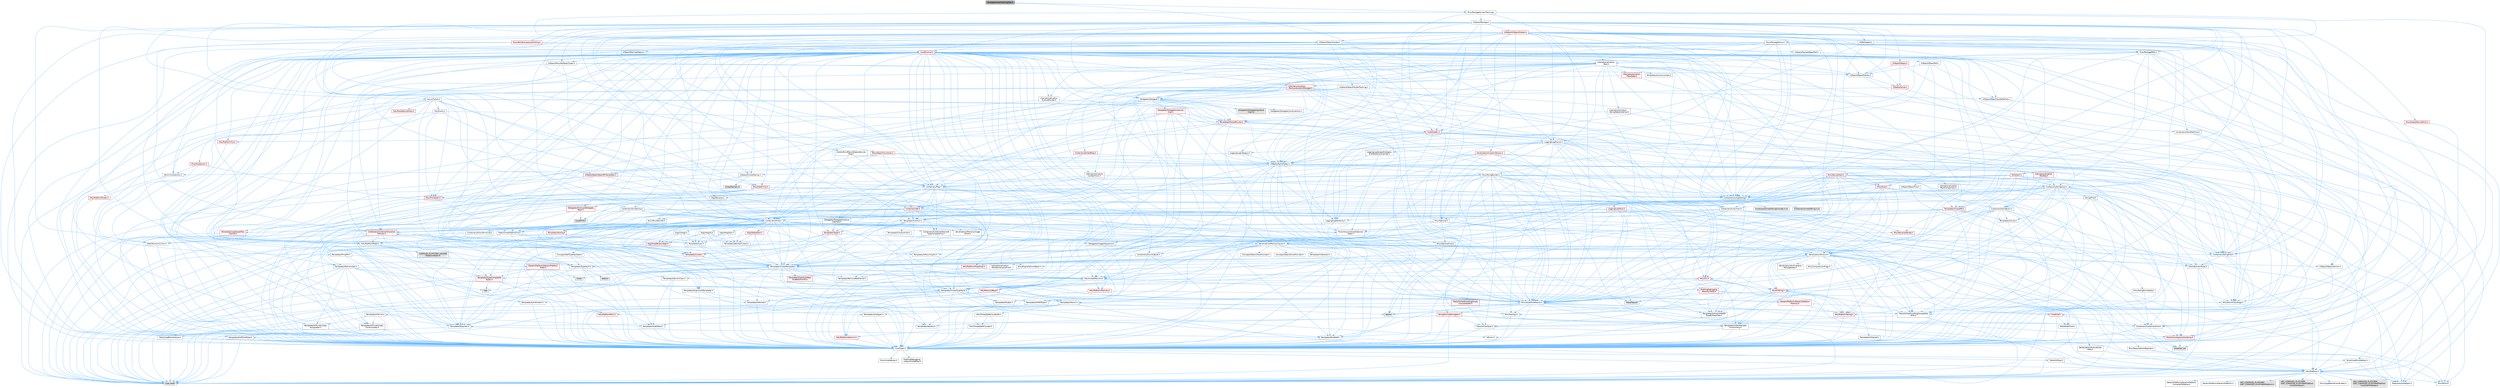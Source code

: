 digraph "PackageAccessTrackingOps.h"
{
 // INTERACTIVE_SVG=YES
 // LATEX_PDF_SIZE
  bgcolor="transparent";
  edge [fontname=Helvetica,fontsize=10,labelfontname=Helvetica,labelfontsize=10];
  node [fontname=Helvetica,fontsize=10,shape=box,height=0.2,width=0.4];
  Node1 [id="Node000001",label="PackageAccessTrackingOps.h",height=0.2,width=0.4,color="gray40", fillcolor="grey60", style="filled", fontcolor="black",tooltip=" "];
  Node1 -> Node2 [id="edge1_Node000001_Node000002",color="steelblue1",style="solid",tooltip=" "];
  Node2 [id="Node000002",label="Misc/PackageAccessTracking.h",height=0.2,width=0.4,color="grey40", fillcolor="white", style="filled",URL="$d8/d55/PackageAccessTracking_8h.html",tooltip=" "];
  Node2 -> Node3 [id="edge2_Node000002_Node000003",color="steelblue1",style="solid",tooltip=" "];
  Node3 [id="Node000003",label="CoreTypes.h",height=0.2,width=0.4,color="grey40", fillcolor="white", style="filled",URL="$dc/dec/CoreTypes_8h.html",tooltip=" "];
  Node3 -> Node4 [id="edge3_Node000003_Node000004",color="steelblue1",style="solid",tooltip=" "];
  Node4 [id="Node000004",label="HAL/Platform.h",height=0.2,width=0.4,color="grey40", fillcolor="white", style="filled",URL="$d9/dd0/Platform_8h.html",tooltip=" "];
  Node4 -> Node5 [id="edge4_Node000004_Node000005",color="steelblue1",style="solid",tooltip=" "];
  Node5 [id="Node000005",label="Misc/Build.h",height=0.2,width=0.4,color="grey40", fillcolor="white", style="filled",URL="$d3/dbb/Build_8h.html",tooltip=" "];
  Node4 -> Node6 [id="edge5_Node000004_Node000006",color="steelblue1",style="solid",tooltip=" "];
  Node6 [id="Node000006",label="Misc/LargeWorldCoordinates.h",height=0.2,width=0.4,color="grey40", fillcolor="white", style="filled",URL="$d2/dcb/LargeWorldCoordinates_8h.html",tooltip=" "];
  Node4 -> Node7 [id="edge6_Node000004_Node000007",color="steelblue1",style="solid",tooltip=" "];
  Node7 [id="Node000007",label="type_traits",height=0.2,width=0.4,color="grey60", fillcolor="#E0E0E0", style="filled",tooltip=" "];
  Node4 -> Node8 [id="edge7_Node000004_Node000008",color="steelblue1",style="solid",tooltip=" "];
  Node8 [id="Node000008",label="PreprocessorHelpers.h",height=0.2,width=0.4,color="grey40", fillcolor="white", style="filled",URL="$db/ddb/PreprocessorHelpers_8h.html",tooltip=" "];
  Node4 -> Node9 [id="edge8_Node000004_Node000009",color="steelblue1",style="solid",tooltip=" "];
  Node9 [id="Node000009",label="UBT_COMPILED_PLATFORM\l/UBT_COMPILED_PLATFORMPlatform\lCompilerPreSetup.h",height=0.2,width=0.4,color="grey60", fillcolor="#E0E0E0", style="filled",tooltip=" "];
  Node4 -> Node10 [id="edge9_Node000004_Node000010",color="steelblue1",style="solid",tooltip=" "];
  Node10 [id="Node000010",label="GenericPlatform/GenericPlatform\lCompilerPreSetup.h",height=0.2,width=0.4,color="grey40", fillcolor="white", style="filled",URL="$d9/dc8/GenericPlatformCompilerPreSetup_8h.html",tooltip=" "];
  Node4 -> Node11 [id="edge10_Node000004_Node000011",color="steelblue1",style="solid",tooltip=" "];
  Node11 [id="Node000011",label="GenericPlatform/GenericPlatform.h",height=0.2,width=0.4,color="grey40", fillcolor="white", style="filled",URL="$d6/d84/GenericPlatform_8h.html",tooltip=" "];
  Node4 -> Node12 [id="edge11_Node000004_Node000012",color="steelblue1",style="solid",tooltip=" "];
  Node12 [id="Node000012",label="UBT_COMPILED_PLATFORM\l/UBT_COMPILED_PLATFORMPlatform.h",height=0.2,width=0.4,color="grey60", fillcolor="#E0E0E0", style="filled",tooltip=" "];
  Node4 -> Node13 [id="edge12_Node000004_Node000013",color="steelblue1",style="solid",tooltip=" "];
  Node13 [id="Node000013",label="UBT_COMPILED_PLATFORM\l/UBT_COMPILED_PLATFORMPlatform\lCompilerSetup.h",height=0.2,width=0.4,color="grey60", fillcolor="#E0E0E0", style="filled",tooltip=" "];
  Node3 -> Node14 [id="edge13_Node000003_Node000014",color="steelblue1",style="solid",tooltip=" "];
  Node14 [id="Node000014",label="ProfilingDebugging\l/UMemoryDefines.h",height=0.2,width=0.4,color="grey40", fillcolor="white", style="filled",URL="$d2/da2/UMemoryDefines_8h.html",tooltip=" "];
  Node3 -> Node15 [id="edge14_Node000003_Node000015",color="steelblue1",style="solid",tooltip=" "];
  Node15 [id="Node000015",label="Misc/CoreMiscDefines.h",height=0.2,width=0.4,color="grey40", fillcolor="white", style="filled",URL="$da/d38/CoreMiscDefines_8h.html",tooltip=" "];
  Node15 -> Node4 [id="edge15_Node000015_Node000004",color="steelblue1",style="solid",tooltip=" "];
  Node15 -> Node8 [id="edge16_Node000015_Node000008",color="steelblue1",style="solid",tooltip=" "];
  Node3 -> Node16 [id="edge17_Node000003_Node000016",color="steelblue1",style="solid",tooltip=" "];
  Node16 [id="Node000016",label="Misc/CoreDefines.h",height=0.2,width=0.4,color="grey40", fillcolor="white", style="filled",URL="$d3/dd2/CoreDefines_8h.html",tooltip=" "];
  Node2 -> Node17 [id="edge18_Node000002_Node000017",color="steelblue1",style="solid",tooltip=" "];
  Node17 [id="Node000017",label="Misc/Optional.h",height=0.2,width=0.4,color="grey40", fillcolor="white", style="filled",URL="$d2/dae/Optional_8h.html",tooltip=" "];
  Node17 -> Node3 [id="edge19_Node000017_Node000003",color="steelblue1",style="solid",tooltip=" "];
  Node17 -> Node18 [id="edge20_Node000017_Node000018",color="steelblue1",style="solid",tooltip=" "];
  Node18 [id="Node000018",label="Misc/AssertionMacros.h",height=0.2,width=0.4,color="grey40", fillcolor="white", style="filled",URL="$d0/dfa/AssertionMacros_8h.html",tooltip=" "];
  Node18 -> Node3 [id="edge21_Node000018_Node000003",color="steelblue1",style="solid",tooltip=" "];
  Node18 -> Node4 [id="edge22_Node000018_Node000004",color="steelblue1",style="solid",tooltip=" "];
  Node18 -> Node19 [id="edge23_Node000018_Node000019",color="steelblue1",style="solid",tooltip=" "];
  Node19 [id="Node000019",label="HAL/PlatformMisc.h",height=0.2,width=0.4,color="red", fillcolor="#FFF0F0", style="filled",URL="$d0/df5/PlatformMisc_8h.html",tooltip=" "];
  Node19 -> Node3 [id="edge24_Node000019_Node000003",color="steelblue1",style="solid",tooltip=" "];
  Node18 -> Node8 [id="edge25_Node000018_Node000008",color="steelblue1",style="solid",tooltip=" "];
  Node18 -> Node55 [id="edge26_Node000018_Node000055",color="steelblue1",style="solid",tooltip=" "];
  Node55 [id="Node000055",label="Templates/EnableIf.h",height=0.2,width=0.4,color="grey40", fillcolor="white", style="filled",URL="$d7/d60/EnableIf_8h.html",tooltip=" "];
  Node55 -> Node3 [id="edge27_Node000055_Node000003",color="steelblue1",style="solid",tooltip=" "];
  Node18 -> Node56 [id="edge28_Node000018_Node000056",color="steelblue1",style="solid",tooltip=" "];
  Node56 [id="Node000056",label="Templates/IsArrayOrRefOf\lTypeByPredicate.h",height=0.2,width=0.4,color="grey40", fillcolor="white", style="filled",URL="$d6/da1/IsArrayOrRefOfTypeByPredicate_8h.html",tooltip=" "];
  Node56 -> Node3 [id="edge29_Node000056_Node000003",color="steelblue1",style="solid",tooltip=" "];
  Node18 -> Node57 [id="edge30_Node000018_Node000057",color="steelblue1",style="solid",tooltip=" "];
  Node57 [id="Node000057",label="Templates/IsValidVariadic\lFunctionArg.h",height=0.2,width=0.4,color="grey40", fillcolor="white", style="filled",URL="$d0/dc8/IsValidVariadicFunctionArg_8h.html",tooltip=" "];
  Node57 -> Node3 [id="edge31_Node000057_Node000003",color="steelblue1",style="solid",tooltip=" "];
  Node57 -> Node58 [id="edge32_Node000057_Node000058",color="steelblue1",style="solid",tooltip=" "];
  Node58 [id="Node000058",label="IsEnum.h",height=0.2,width=0.4,color="grey40", fillcolor="white", style="filled",URL="$d4/de5/IsEnum_8h.html",tooltip=" "];
  Node57 -> Node7 [id="edge33_Node000057_Node000007",color="steelblue1",style="solid",tooltip=" "];
  Node18 -> Node59 [id="edge34_Node000018_Node000059",color="steelblue1",style="solid",tooltip=" "];
  Node59 [id="Node000059",label="Traits/IsCharEncodingCompatible\lWith.h",height=0.2,width=0.4,color="grey40", fillcolor="white", style="filled",URL="$df/dd1/IsCharEncodingCompatibleWith_8h.html",tooltip=" "];
  Node59 -> Node7 [id="edge35_Node000059_Node000007",color="steelblue1",style="solid",tooltip=" "];
  Node59 -> Node60 [id="edge36_Node000059_Node000060",color="steelblue1",style="solid",tooltip=" "];
  Node60 [id="Node000060",label="Traits/IsCharType.h",height=0.2,width=0.4,color="grey40", fillcolor="white", style="filled",URL="$db/d51/IsCharType_8h.html",tooltip=" "];
  Node60 -> Node3 [id="edge37_Node000060_Node000003",color="steelblue1",style="solid",tooltip=" "];
  Node18 -> Node61 [id="edge38_Node000018_Node000061",color="steelblue1",style="solid",tooltip=" "];
  Node61 [id="Node000061",label="Misc/VarArgs.h",height=0.2,width=0.4,color="grey40", fillcolor="white", style="filled",URL="$d5/d6f/VarArgs_8h.html",tooltip=" "];
  Node61 -> Node3 [id="edge39_Node000061_Node000003",color="steelblue1",style="solid",tooltip=" "];
  Node18 -> Node62 [id="edge40_Node000018_Node000062",color="steelblue1",style="solid",tooltip=" "];
  Node62 [id="Node000062",label="String/FormatStringSan.h",height=0.2,width=0.4,color="red", fillcolor="#FFF0F0", style="filled",URL="$d3/d8b/FormatStringSan_8h.html",tooltip=" "];
  Node62 -> Node7 [id="edge41_Node000062_Node000007",color="steelblue1",style="solid",tooltip=" "];
  Node62 -> Node3 [id="edge42_Node000062_Node000003",color="steelblue1",style="solid",tooltip=" "];
  Node62 -> Node63 [id="edge43_Node000062_Node000063",color="steelblue1",style="solid",tooltip=" "];
  Node63 [id="Node000063",label="Templates/Requires.h",height=0.2,width=0.4,color="grey40", fillcolor="white", style="filled",URL="$dc/d96/Requires_8h.html",tooltip=" "];
  Node63 -> Node55 [id="edge44_Node000063_Node000055",color="steelblue1",style="solid",tooltip=" "];
  Node63 -> Node7 [id="edge45_Node000063_Node000007",color="steelblue1",style="solid",tooltip=" "];
  Node62 -> Node64 [id="edge46_Node000062_Node000064",color="steelblue1",style="solid",tooltip=" "];
  Node64 [id="Node000064",label="Templates/Identity.h",height=0.2,width=0.4,color="grey40", fillcolor="white", style="filled",URL="$d0/dd5/Identity_8h.html",tooltip=" "];
  Node62 -> Node57 [id="edge47_Node000062_Node000057",color="steelblue1",style="solid",tooltip=" "];
  Node62 -> Node60 [id="edge48_Node000062_Node000060",color="steelblue1",style="solid",tooltip=" "];
  Node62 -> Node27 [id="edge49_Node000062_Node000027",color="steelblue1",style="solid",tooltip=" "];
  Node27 [id="Node000027",label="Containers/ContainersFwd.h",height=0.2,width=0.4,color="grey40", fillcolor="white", style="filled",URL="$d4/d0a/ContainersFwd_8h.html",tooltip=" "];
  Node27 -> Node4 [id="edge50_Node000027_Node000004",color="steelblue1",style="solid",tooltip=" "];
  Node27 -> Node3 [id="edge51_Node000027_Node000003",color="steelblue1",style="solid",tooltip=" "];
  Node27 -> Node24 [id="edge52_Node000027_Node000024",color="steelblue1",style="solid",tooltip=" "];
  Node24 [id="Node000024",label="Traits/IsContiguousContainer.h",height=0.2,width=0.4,color="red", fillcolor="#FFF0F0", style="filled",URL="$d5/d3c/IsContiguousContainer_8h.html",tooltip=" "];
  Node24 -> Node3 [id="edge53_Node000024_Node000003",color="steelblue1",style="solid",tooltip=" "];
  Node24 -> Node23 [id="edge54_Node000024_Node000023",color="steelblue1",style="solid",tooltip=" "];
  Node23 [id="Node000023",label="initializer_list",height=0.2,width=0.4,color="grey60", fillcolor="#E0E0E0", style="filled",tooltip=" "];
  Node18 -> Node68 [id="edge55_Node000018_Node000068",color="steelblue1",style="solid",tooltip=" "];
  Node68 [id="Node000068",label="atomic",height=0.2,width=0.4,color="grey60", fillcolor="#E0E0E0", style="filled",tooltip=" "];
  Node17 -> Node69 [id="edge56_Node000017_Node000069",color="steelblue1",style="solid",tooltip=" "];
  Node69 [id="Node000069",label="Misc/IntrusiveUnsetOptional\lState.h",height=0.2,width=0.4,color="grey40", fillcolor="white", style="filled",URL="$d2/d0a/IntrusiveUnsetOptionalState_8h.html",tooltip=" "];
  Node69 -> Node70 [id="edge57_Node000069_Node000070",color="steelblue1",style="solid",tooltip=" "];
  Node70 [id="Node000070",label="Misc/OptionalFwd.h",height=0.2,width=0.4,color="grey40", fillcolor="white", style="filled",URL="$dc/d50/OptionalFwd_8h.html",tooltip=" "];
  Node17 -> Node70 [id="edge58_Node000017_Node000070",color="steelblue1",style="solid",tooltip=" "];
  Node17 -> Node71 [id="edge59_Node000017_Node000071",color="steelblue1",style="solid",tooltip=" "];
  Node71 [id="Node000071",label="Templates/MemoryOps.h",height=0.2,width=0.4,color="grey40", fillcolor="white", style="filled",URL="$db/dea/MemoryOps_8h.html",tooltip=" "];
  Node71 -> Node3 [id="edge60_Node000071_Node000003",color="steelblue1",style="solid",tooltip=" "];
  Node71 -> Node72 [id="edge61_Node000071_Node000072",color="steelblue1",style="solid",tooltip=" "];
  Node72 [id="Node000072",label="HAL/UnrealMemory.h",height=0.2,width=0.4,color="grey40", fillcolor="white", style="filled",URL="$d9/d96/UnrealMemory_8h.html",tooltip=" "];
  Node72 -> Node3 [id="edge62_Node000072_Node000003",color="steelblue1",style="solid",tooltip=" "];
  Node72 -> Node73 [id="edge63_Node000072_Node000073",color="steelblue1",style="solid",tooltip=" "];
  Node73 [id="Node000073",label="GenericPlatform/GenericPlatform\lMemory.h",height=0.2,width=0.4,color="red", fillcolor="#FFF0F0", style="filled",URL="$dd/d22/GenericPlatformMemory_8h.html",tooltip=" "];
  Node73 -> Node26 [id="edge64_Node000073_Node000026",color="steelblue1",style="solid",tooltip=" "];
  Node26 [id="Node000026",label="CoreFwd.h",height=0.2,width=0.4,color="red", fillcolor="#FFF0F0", style="filled",URL="$d1/d1e/CoreFwd_8h.html",tooltip=" "];
  Node26 -> Node3 [id="edge65_Node000026_Node000003",color="steelblue1",style="solid",tooltip=" "];
  Node26 -> Node27 [id="edge66_Node000026_Node000027",color="steelblue1",style="solid",tooltip=" "];
  Node26 -> Node28 [id="edge67_Node000026_Node000028",color="steelblue1",style="solid",tooltip=" "];
  Node28 [id="Node000028",label="Math/MathFwd.h",height=0.2,width=0.4,color="grey40", fillcolor="white", style="filled",URL="$d2/d10/MathFwd_8h.html",tooltip=" "];
  Node28 -> Node4 [id="edge68_Node000028_Node000004",color="steelblue1",style="solid",tooltip=" "];
  Node73 -> Node3 [id="edge69_Node000073_Node000003",color="steelblue1",style="solid",tooltip=" "];
  Node73 -> Node74 [id="edge70_Node000073_Node000074",color="steelblue1",style="solid",tooltip=" "];
  Node74 [id="Node000074",label="HAL/PlatformString.h",height=0.2,width=0.4,color="red", fillcolor="#FFF0F0", style="filled",URL="$db/db5/PlatformString_8h.html",tooltip=" "];
  Node74 -> Node3 [id="edge71_Node000074_Node000003",color="steelblue1",style="solid",tooltip=" "];
  Node72 -> Node76 [id="edge72_Node000072_Node000076",color="steelblue1",style="solid",tooltip=" "];
  Node76 [id="Node000076",label="HAL/MemoryBase.h",height=0.2,width=0.4,color="red", fillcolor="#FFF0F0", style="filled",URL="$d6/d9f/MemoryBase_8h.html",tooltip=" "];
  Node76 -> Node3 [id="edge73_Node000076_Node000003",color="steelblue1",style="solid",tooltip=" "];
  Node76 -> Node48 [id="edge74_Node000076_Node000048",color="steelblue1",style="solid",tooltip=" "];
  Node48 [id="Node000048",label="HAL/PlatformAtomics.h",height=0.2,width=0.4,color="red", fillcolor="#FFF0F0", style="filled",URL="$d3/d36/PlatformAtomics_8h.html",tooltip=" "];
  Node48 -> Node3 [id="edge75_Node000048_Node000003",color="steelblue1",style="solid",tooltip=" "];
  Node76 -> Node80 [id="edge76_Node000076_Node000080",color="steelblue1",style="solid",tooltip=" "];
  Node80 [id="Node000080",label="Templates/Atomic.h",height=0.2,width=0.4,color="grey40", fillcolor="white", style="filled",URL="$d3/d91/Atomic_8h.html",tooltip=" "];
  Node80 -> Node81 [id="edge77_Node000080_Node000081",color="steelblue1",style="solid",tooltip=" "];
  Node81 [id="Node000081",label="HAL/ThreadSafeCounter.h",height=0.2,width=0.4,color="grey40", fillcolor="white", style="filled",URL="$dc/dc9/ThreadSafeCounter_8h.html",tooltip=" "];
  Node81 -> Node3 [id="edge78_Node000081_Node000003",color="steelblue1",style="solid",tooltip=" "];
  Node81 -> Node48 [id="edge79_Node000081_Node000048",color="steelblue1",style="solid",tooltip=" "];
  Node80 -> Node82 [id="edge80_Node000080_Node000082",color="steelblue1",style="solid",tooltip=" "];
  Node82 [id="Node000082",label="HAL/ThreadSafeCounter64.h",height=0.2,width=0.4,color="grey40", fillcolor="white", style="filled",URL="$d0/d12/ThreadSafeCounter64_8h.html",tooltip=" "];
  Node82 -> Node3 [id="edge81_Node000082_Node000003",color="steelblue1",style="solid",tooltip=" "];
  Node82 -> Node81 [id="edge82_Node000082_Node000081",color="steelblue1",style="solid",tooltip=" "];
  Node80 -> Node83 [id="edge83_Node000080_Node000083",color="steelblue1",style="solid",tooltip=" "];
  Node83 [id="Node000083",label="Templates/IsIntegral.h",height=0.2,width=0.4,color="grey40", fillcolor="white", style="filled",URL="$da/d64/IsIntegral_8h.html",tooltip=" "];
  Node83 -> Node3 [id="edge84_Node000083_Node000003",color="steelblue1",style="solid",tooltip=" "];
  Node80 -> Node84 [id="edge85_Node000080_Node000084",color="steelblue1",style="solid",tooltip=" "];
  Node84 [id="Node000084",label="Templates/IsTrivial.h",height=0.2,width=0.4,color="grey40", fillcolor="white", style="filled",URL="$da/d4c/IsTrivial_8h.html",tooltip=" "];
  Node84 -> Node85 [id="edge86_Node000084_Node000085",color="steelblue1",style="solid",tooltip=" "];
  Node85 [id="Node000085",label="Templates/AndOrNot.h",height=0.2,width=0.4,color="grey40", fillcolor="white", style="filled",URL="$db/d0a/AndOrNot_8h.html",tooltip=" "];
  Node85 -> Node3 [id="edge87_Node000085_Node000003",color="steelblue1",style="solid",tooltip=" "];
  Node84 -> Node86 [id="edge88_Node000084_Node000086",color="steelblue1",style="solid",tooltip=" "];
  Node86 [id="Node000086",label="Templates/IsTriviallyCopy\lConstructible.h",height=0.2,width=0.4,color="grey40", fillcolor="white", style="filled",URL="$d3/d78/IsTriviallyCopyConstructible_8h.html",tooltip=" "];
  Node86 -> Node3 [id="edge89_Node000086_Node000003",color="steelblue1",style="solid",tooltip=" "];
  Node86 -> Node7 [id="edge90_Node000086_Node000007",color="steelblue1",style="solid",tooltip=" "];
  Node84 -> Node87 [id="edge91_Node000084_Node000087",color="steelblue1",style="solid",tooltip=" "];
  Node87 [id="Node000087",label="Templates/IsTriviallyCopy\lAssignable.h",height=0.2,width=0.4,color="grey40", fillcolor="white", style="filled",URL="$d2/df2/IsTriviallyCopyAssignable_8h.html",tooltip=" "];
  Node87 -> Node3 [id="edge92_Node000087_Node000003",color="steelblue1",style="solid",tooltip=" "];
  Node87 -> Node7 [id="edge93_Node000087_Node000007",color="steelblue1",style="solid",tooltip=" "];
  Node84 -> Node7 [id="edge94_Node000084_Node000007",color="steelblue1",style="solid",tooltip=" "];
  Node80 -> Node88 [id="edge95_Node000080_Node000088",color="steelblue1",style="solid",tooltip=" "];
  Node88 [id="Node000088",label="Traits/IntType.h",height=0.2,width=0.4,color="grey40", fillcolor="white", style="filled",URL="$d7/deb/IntType_8h.html",tooltip=" "];
  Node88 -> Node4 [id="edge96_Node000088_Node000004",color="steelblue1",style="solid",tooltip=" "];
  Node80 -> Node68 [id="edge97_Node000080_Node000068",color="steelblue1",style="solid",tooltip=" "];
  Node72 -> Node89 [id="edge98_Node000072_Node000089",color="steelblue1",style="solid",tooltip=" "];
  Node89 [id="Node000089",label="HAL/PlatformMemory.h",height=0.2,width=0.4,color="red", fillcolor="#FFF0F0", style="filled",URL="$de/d68/PlatformMemory_8h.html",tooltip=" "];
  Node89 -> Node3 [id="edge99_Node000089_Node000003",color="steelblue1",style="solid",tooltip=" "];
  Node89 -> Node73 [id="edge100_Node000089_Node000073",color="steelblue1",style="solid",tooltip=" "];
  Node72 -> Node91 [id="edge101_Node000072_Node000091",color="steelblue1",style="solid",tooltip=" "];
  Node91 [id="Node000091",label="ProfilingDebugging\l/MemoryTrace.h",height=0.2,width=0.4,color="red", fillcolor="#FFF0F0", style="filled",URL="$da/dd7/MemoryTrace_8h.html",tooltip=" "];
  Node91 -> Node4 [id="edge102_Node000091_Node000004",color="steelblue1",style="solid",tooltip=" "];
  Node91 -> Node43 [id="edge103_Node000091_Node000043",color="steelblue1",style="solid",tooltip=" "];
  Node43 [id="Node000043",label="Misc/EnumClassFlags.h",height=0.2,width=0.4,color="grey40", fillcolor="white", style="filled",URL="$d8/de7/EnumClassFlags_8h.html",tooltip=" "];
  Node91 -> Node54 [id="edge104_Node000091_Node000054",color="steelblue1",style="solid",tooltip=" "];
  Node54 [id="Node000054",label="Trace/Trace.h",height=0.2,width=0.4,color="grey60", fillcolor="#E0E0E0", style="filled",tooltip=" "];
  Node72 -> Node92 [id="edge105_Node000072_Node000092",color="steelblue1",style="solid",tooltip=" "];
  Node92 [id="Node000092",label="Templates/IsPointer.h",height=0.2,width=0.4,color="grey40", fillcolor="white", style="filled",URL="$d7/d05/IsPointer_8h.html",tooltip=" "];
  Node92 -> Node3 [id="edge106_Node000092_Node000003",color="steelblue1",style="solid",tooltip=" "];
  Node71 -> Node87 [id="edge107_Node000071_Node000087",color="steelblue1",style="solid",tooltip=" "];
  Node71 -> Node86 [id="edge108_Node000071_Node000086",color="steelblue1",style="solid",tooltip=" "];
  Node71 -> Node63 [id="edge109_Node000071_Node000063",color="steelblue1",style="solid",tooltip=" "];
  Node71 -> Node93 [id="edge110_Node000071_Node000093",color="steelblue1",style="solid",tooltip=" "];
  Node93 [id="Node000093",label="Templates/UnrealTypeTraits.h",height=0.2,width=0.4,color="grey40", fillcolor="white", style="filled",URL="$d2/d2d/UnrealTypeTraits_8h.html",tooltip=" "];
  Node93 -> Node3 [id="edge111_Node000093_Node000003",color="steelblue1",style="solid",tooltip=" "];
  Node93 -> Node92 [id="edge112_Node000093_Node000092",color="steelblue1",style="solid",tooltip=" "];
  Node93 -> Node18 [id="edge113_Node000093_Node000018",color="steelblue1",style="solid",tooltip=" "];
  Node93 -> Node85 [id="edge114_Node000093_Node000085",color="steelblue1",style="solid",tooltip=" "];
  Node93 -> Node55 [id="edge115_Node000093_Node000055",color="steelblue1",style="solid",tooltip=" "];
  Node93 -> Node94 [id="edge116_Node000093_Node000094",color="steelblue1",style="solid",tooltip=" "];
  Node94 [id="Node000094",label="Templates/IsArithmetic.h",height=0.2,width=0.4,color="grey40", fillcolor="white", style="filled",URL="$d2/d5d/IsArithmetic_8h.html",tooltip=" "];
  Node94 -> Node3 [id="edge117_Node000094_Node000003",color="steelblue1",style="solid",tooltip=" "];
  Node93 -> Node58 [id="edge118_Node000093_Node000058",color="steelblue1",style="solid",tooltip=" "];
  Node93 -> Node95 [id="edge119_Node000093_Node000095",color="steelblue1",style="solid",tooltip=" "];
  Node95 [id="Node000095",label="Templates/Models.h",height=0.2,width=0.4,color="grey40", fillcolor="white", style="filled",URL="$d3/d0c/Models_8h.html",tooltip=" "];
  Node95 -> Node64 [id="edge120_Node000095_Node000064",color="steelblue1",style="solid",tooltip=" "];
  Node93 -> Node96 [id="edge121_Node000093_Node000096",color="steelblue1",style="solid",tooltip=" "];
  Node96 [id="Node000096",label="Templates/IsPODType.h",height=0.2,width=0.4,color="grey40", fillcolor="white", style="filled",URL="$d7/db1/IsPODType_8h.html",tooltip=" "];
  Node96 -> Node3 [id="edge122_Node000096_Node000003",color="steelblue1",style="solid",tooltip=" "];
  Node93 -> Node97 [id="edge123_Node000093_Node000097",color="steelblue1",style="solid",tooltip=" "];
  Node97 [id="Node000097",label="Templates/IsUECoreType.h",height=0.2,width=0.4,color="grey40", fillcolor="white", style="filled",URL="$d1/db8/IsUECoreType_8h.html",tooltip=" "];
  Node97 -> Node3 [id="edge124_Node000097_Node000003",color="steelblue1",style="solid",tooltip=" "];
  Node97 -> Node7 [id="edge125_Node000097_Node000007",color="steelblue1",style="solid",tooltip=" "];
  Node93 -> Node86 [id="edge126_Node000093_Node000086",color="steelblue1",style="solid",tooltip=" "];
  Node71 -> Node98 [id="edge127_Node000071_Node000098",color="steelblue1",style="solid",tooltip=" "];
  Node98 [id="Node000098",label="Traits/UseBitwiseSwap.h",height=0.2,width=0.4,color="grey40", fillcolor="white", style="filled",URL="$db/df3/UseBitwiseSwap_8h.html",tooltip=" "];
  Node98 -> Node3 [id="edge128_Node000098_Node000003",color="steelblue1",style="solid",tooltip=" "];
  Node98 -> Node7 [id="edge129_Node000098_Node000007",color="steelblue1",style="solid",tooltip=" "];
  Node71 -> Node32 [id="edge130_Node000071_Node000032",color="steelblue1",style="solid",tooltip=" "];
  Node32 [id="Node000032",label="new",height=0.2,width=0.4,color="grey60", fillcolor="#E0E0E0", style="filled",tooltip=" "];
  Node71 -> Node7 [id="edge131_Node000071_Node000007",color="steelblue1",style="solid",tooltip=" "];
  Node17 -> Node99 [id="edge132_Node000017_Node000099",color="steelblue1",style="solid",tooltip=" "];
  Node99 [id="Node000099",label="Templates/UnrealTemplate.h",height=0.2,width=0.4,color="grey40", fillcolor="white", style="filled",URL="$d4/d24/UnrealTemplate_8h.html",tooltip=" "];
  Node99 -> Node3 [id="edge133_Node000099_Node000003",color="steelblue1",style="solid",tooltip=" "];
  Node99 -> Node92 [id="edge134_Node000099_Node000092",color="steelblue1",style="solid",tooltip=" "];
  Node99 -> Node72 [id="edge135_Node000099_Node000072",color="steelblue1",style="solid",tooltip=" "];
  Node99 -> Node100 [id="edge136_Node000099_Node000100",color="steelblue1",style="solid",tooltip=" "];
  Node100 [id="Node000100",label="Templates/CopyQualifiers\lAndRefsFromTo.h",height=0.2,width=0.4,color="red", fillcolor="#FFF0F0", style="filled",URL="$d3/db3/CopyQualifiersAndRefsFromTo_8h.html",tooltip=" "];
  Node99 -> Node93 [id="edge137_Node000099_Node000093",color="steelblue1",style="solid",tooltip=" "];
  Node99 -> Node102 [id="edge138_Node000099_Node000102",color="steelblue1",style="solid",tooltip=" "];
  Node102 [id="Node000102",label="Templates/RemoveReference.h",height=0.2,width=0.4,color="grey40", fillcolor="white", style="filled",URL="$da/dbe/RemoveReference_8h.html",tooltip=" "];
  Node102 -> Node3 [id="edge139_Node000102_Node000003",color="steelblue1",style="solid",tooltip=" "];
  Node99 -> Node63 [id="edge140_Node000099_Node000063",color="steelblue1",style="solid",tooltip=" "];
  Node99 -> Node103 [id="edge141_Node000099_Node000103",color="steelblue1",style="solid",tooltip=" "];
  Node103 [id="Node000103",label="Templates/TypeCompatible\lBytes.h",height=0.2,width=0.4,color="red", fillcolor="#FFF0F0", style="filled",URL="$df/d0a/TypeCompatibleBytes_8h.html",tooltip=" "];
  Node103 -> Node3 [id="edge142_Node000103_Node000003",color="steelblue1",style="solid",tooltip=" "];
  Node103 -> Node32 [id="edge143_Node000103_Node000032",color="steelblue1",style="solid",tooltip=" "];
  Node103 -> Node7 [id="edge144_Node000103_Node000007",color="steelblue1",style="solid",tooltip=" "];
  Node99 -> Node64 [id="edge145_Node000099_Node000064",color="steelblue1",style="solid",tooltip=" "];
  Node99 -> Node24 [id="edge146_Node000099_Node000024",color="steelblue1",style="solid",tooltip=" "];
  Node99 -> Node98 [id="edge147_Node000099_Node000098",color="steelblue1",style="solid",tooltip=" "];
  Node99 -> Node7 [id="edge148_Node000099_Node000007",color="steelblue1",style="solid",tooltip=" "];
  Node17 -> Node104 [id="edge149_Node000017_Node000104",color="steelblue1",style="solid",tooltip=" "];
  Node104 [id="Node000104",label="Serialization/Archive.h",height=0.2,width=0.4,color="grey40", fillcolor="white", style="filled",URL="$d7/d3b/Archive_8h.html",tooltip=" "];
  Node104 -> Node26 [id="edge150_Node000104_Node000026",color="steelblue1",style="solid",tooltip=" "];
  Node104 -> Node3 [id="edge151_Node000104_Node000003",color="steelblue1",style="solid",tooltip=" "];
  Node104 -> Node105 [id="edge152_Node000104_Node000105",color="steelblue1",style="solid",tooltip=" "];
  Node105 [id="Node000105",label="HAL/PlatformProperties.h",height=0.2,width=0.4,color="red", fillcolor="#FFF0F0", style="filled",URL="$d9/db0/PlatformProperties_8h.html",tooltip=" "];
  Node105 -> Node3 [id="edge153_Node000105_Node000003",color="steelblue1",style="solid",tooltip=" "];
  Node104 -> Node108 [id="edge154_Node000104_Node000108",color="steelblue1",style="solid",tooltip=" "];
  Node108 [id="Node000108",label="Internationalization\l/TextNamespaceFwd.h",height=0.2,width=0.4,color="grey40", fillcolor="white", style="filled",URL="$d8/d97/TextNamespaceFwd_8h.html",tooltip=" "];
  Node108 -> Node3 [id="edge155_Node000108_Node000003",color="steelblue1",style="solid",tooltip=" "];
  Node104 -> Node28 [id="edge156_Node000104_Node000028",color="steelblue1",style="solid",tooltip=" "];
  Node104 -> Node18 [id="edge157_Node000104_Node000018",color="steelblue1",style="solid",tooltip=" "];
  Node104 -> Node5 [id="edge158_Node000104_Node000005",color="steelblue1",style="solid",tooltip=" "];
  Node104 -> Node42 [id="edge159_Node000104_Node000042",color="steelblue1",style="solid",tooltip=" "];
  Node42 [id="Node000042",label="Misc/CompressionFlags.h",height=0.2,width=0.4,color="grey40", fillcolor="white", style="filled",URL="$d9/d76/CompressionFlags_8h.html",tooltip=" "];
  Node104 -> Node109 [id="edge160_Node000104_Node000109",color="steelblue1",style="solid",tooltip=" "];
  Node109 [id="Node000109",label="Misc/EngineVersionBase.h",height=0.2,width=0.4,color="grey40", fillcolor="white", style="filled",URL="$d5/d2b/EngineVersionBase_8h.html",tooltip=" "];
  Node109 -> Node3 [id="edge161_Node000109_Node000003",color="steelblue1",style="solid",tooltip=" "];
  Node104 -> Node61 [id="edge162_Node000104_Node000061",color="steelblue1",style="solid",tooltip=" "];
  Node104 -> Node110 [id="edge163_Node000104_Node000110",color="steelblue1",style="solid",tooltip=" "];
  Node110 [id="Node000110",label="Serialization/ArchiveCook\lData.h",height=0.2,width=0.4,color="grey40", fillcolor="white", style="filled",URL="$dc/db6/ArchiveCookData_8h.html",tooltip=" "];
  Node110 -> Node4 [id="edge164_Node000110_Node000004",color="steelblue1",style="solid",tooltip=" "];
  Node104 -> Node111 [id="edge165_Node000104_Node000111",color="steelblue1",style="solid",tooltip=" "];
  Node111 [id="Node000111",label="Serialization/ArchiveSave\lPackageData.h",height=0.2,width=0.4,color="grey40", fillcolor="white", style="filled",URL="$d1/d37/ArchiveSavePackageData_8h.html",tooltip=" "];
  Node104 -> Node55 [id="edge166_Node000104_Node000055",color="steelblue1",style="solid",tooltip=" "];
  Node104 -> Node56 [id="edge167_Node000104_Node000056",color="steelblue1",style="solid",tooltip=" "];
  Node104 -> Node112 [id="edge168_Node000104_Node000112",color="steelblue1",style="solid",tooltip=" "];
  Node112 [id="Node000112",label="Templates/IsEnumClass.h",height=0.2,width=0.4,color="grey40", fillcolor="white", style="filled",URL="$d7/d15/IsEnumClass_8h.html",tooltip=" "];
  Node112 -> Node3 [id="edge169_Node000112_Node000003",color="steelblue1",style="solid",tooltip=" "];
  Node112 -> Node85 [id="edge170_Node000112_Node000085",color="steelblue1",style="solid",tooltip=" "];
  Node104 -> Node113 [id="edge171_Node000104_Node000113",color="steelblue1",style="solid",tooltip=" "];
  Node113 [id="Node000113",label="Templates/IsSigned.h",height=0.2,width=0.4,color="grey40", fillcolor="white", style="filled",URL="$d8/dd8/IsSigned_8h.html",tooltip=" "];
  Node113 -> Node3 [id="edge172_Node000113_Node000003",color="steelblue1",style="solid",tooltip=" "];
  Node104 -> Node57 [id="edge173_Node000104_Node000057",color="steelblue1",style="solid",tooltip=" "];
  Node104 -> Node99 [id="edge174_Node000104_Node000099",color="steelblue1",style="solid",tooltip=" "];
  Node104 -> Node59 [id="edge175_Node000104_Node000059",color="steelblue1",style="solid",tooltip=" "];
  Node104 -> Node114 [id="edge176_Node000104_Node000114",color="steelblue1",style="solid",tooltip=" "];
  Node114 [id="Node000114",label="UObject/ObjectVersion.h",height=0.2,width=0.4,color="grey40", fillcolor="white", style="filled",URL="$da/d63/ObjectVersion_8h.html",tooltip=" "];
  Node114 -> Node3 [id="edge177_Node000114_Node000003",color="steelblue1",style="solid",tooltip=" "];
  Node2 -> Node115 [id="edge178_Node000002_Node000115",color="steelblue1",style="solid",tooltip=" "];
  Node115 [id="Node000115",label="Misc/PackageName.h",height=0.2,width=0.4,color="grey40", fillcolor="white", style="filled",URL="$d1/dc7/PackageName_8h.html",tooltip=" "];
  Node115 -> Node116 [id="edge179_Node000115_Node000116",color="steelblue1",style="solid",tooltip=" "];
  Node116 [id="Node000116",label="Containers/Array.h",height=0.2,width=0.4,color="grey40", fillcolor="white", style="filled",URL="$df/dd0/Array_8h.html",tooltip=" "];
  Node116 -> Node3 [id="edge180_Node000116_Node000003",color="steelblue1",style="solid",tooltip=" "];
  Node116 -> Node18 [id="edge181_Node000116_Node000018",color="steelblue1",style="solid",tooltip=" "];
  Node116 -> Node69 [id="edge182_Node000116_Node000069",color="steelblue1",style="solid",tooltip=" "];
  Node116 -> Node117 [id="edge183_Node000116_Node000117",color="steelblue1",style="solid",tooltip=" "];
  Node117 [id="Node000117",label="Misc/ReverseIterate.h",height=0.2,width=0.4,color="red", fillcolor="#FFF0F0", style="filled",URL="$db/de3/ReverseIterate_8h.html",tooltip=" "];
  Node117 -> Node4 [id="edge184_Node000117_Node000004",color="steelblue1",style="solid",tooltip=" "];
  Node116 -> Node72 [id="edge185_Node000116_Node000072",color="steelblue1",style="solid",tooltip=" "];
  Node116 -> Node93 [id="edge186_Node000116_Node000093",color="steelblue1",style="solid",tooltip=" "];
  Node116 -> Node99 [id="edge187_Node000116_Node000099",color="steelblue1",style="solid",tooltip=" "];
  Node116 -> Node119 [id="edge188_Node000116_Node000119",color="steelblue1",style="solid",tooltip=" "];
  Node119 [id="Node000119",label="Containers/AllowShrinking.h",height=0.2,width=0.4,color="grey40", fillcolor="white", style="filled",URL="$d7/d1a/AllowShrinking_8h.html",tooltip=" "];
  Node119 -> Node3 [id="edge189_Node000119_Node000003",color="steelblue1",style="solid",tooltip=" "];
  Node116 -> Node120 [id="edge190_Node000116_Node000120",color="steelblue1",style="solid",tooltip=" "];
  Node120 [id="Node000120",label="Containers/ContainerAllocation\lPolicies.h",height=0.2,width=0.4,color="red", fillcolor="#FFF0F0", style="filled",URL="$d7/dff/ContainerAllocationPolicies_8h.html",tooltip=" "];
  Node120 -> Node3 [id="edge191_Node000120_Node000003",color="steelblue1",style="solid",tooltip=" "];
  Node120 -> Node120 [id="edge192_Node000120_Node000120",color="steelblue1",style="solid",tooltip=" "];
  Node120 -> Node122 [id="edge193_Node000120_Node000122",color="steelblue1",style="solid",tooltip=" "];
  Node122 [id="Node000122",label="HAL/PlatformMath.h",height=0.2,width=0.4,color="grey40", fillcolor="white", style="filled",URL="$dc/d53/PlatformMath_8h.html",tooltip=" "];
  Node122 -> Node3 [id="edge194_Node000122_Node000003",color="steelblue1",style="solid",tooltip=" "];
  Node122 -> Node123 [id="edge195_Node000122_Node000123",color="steelblue1",style="solid",tooltip=" "];
  Node123 [id="Node000123",label="GenericPlatform/GenericPlatform\lMath.h",height=0.2,width=0.4,color="red", fillcolor="#FFF0F0", style="filled",URL="$d5/d79/GenericPlatformMath_8h.html",tooltip=" "];
  Node123 -> Node3 [id="edge196_Node000123_Node000003",color="steelblue1",style="solid",tooltip=" "];
  Node123 -> Node27 [id="edge197_Node000123_Node000027",color="steelblue1",style="solid",tooltip=" "];
  Node123 -> Node85 [id="edge198_Node000123_Node000085",color="steelblue1",style="solid",tooltip=" "];
  Node123 -> Node93 [id="edge199_Node000123_Node000093",color="steelblue1",style="solid",tooltip=" "];
  Node123 -> Node63 [id="edge200_Node000123_Node000063",color="steelblue1",style="solid",tooltip=" "];
  Node123 -> Node103 [id="edge201_Node000123_Node000103",color="steelblue1",style="solid",tooltip=" "];
  Node123 -> Node127 [id="edge202_Node000123_Node000127",color="steelblue1",style="solid",tooltip=" "];
  Node127 [id="Node000127",label="limits",height=0.2,width=0.4,color="grey60", fillcolor="#E0E0E0", style="filled",tooltip=" "];
  Node123 -> Node7 [id="edge203_Node000123_Node000007",color="steelblue1",style="solid",tooltip=" "];
  Node122 -> Node128 [id="edge204_Node000122_Node000128",color="steelblue1",style="solid",tooltip=" "];
  Node128 [id="Node000128",label="COMPILED_PLATFORM_HEADER\l(PlatformMath.h)",height=0.2,width=0.4,color="grey60", fillcolor="#E0E0E0", style="filled",tooltip=" "];
  Node120 -> Node72 [id="edge205_Node000120_Node000072",color="steelblue1",style="solid",tooltip=" "];
  Node120 -> Node41 [id="edge206_Node000120_Node000041",color="steelblue1",style="solid",tooltip=" "];
  Node41 [id="Node000041",label="Math/NumericLimits.h",height=0.2,width=0.4,color="grey40", fillcolor="white", style="filled",URL="$df/d1b/NumericLimits_8h.html",tooltip=" "];
  Node41 -> Node3 [id="edge207_Node000041_Node000003",color="steelblue1",style="solid",tooltip=" "];
  Node120 -> Node18 [id="edge208_Node000120_Node000018",color="steelblue1",style="solid",tooltip=" "];
  Node120 -> Node129 [id="edge209_Node000120_Node000129",color="steelblue1",style="solid",tooltip=" "];
  Node129 [id="Node000129",label="Templates/IsPolymorphic.h",height=0.2,width=0.4,color="grey40", fillcolor="white", style="filled",URL="$dc/d20/IsPolymorphic_8h.html",tooltip=" "];
  Node120 -> Node71 [id="edge210_Node000120_Node000071",color="steelblue1",style="solid",tooltip=" "];
  Node120 -> Node103 [id="edge211_Node000120_Node000103",color="steelblue1",style="solid",tooltip=" "];
  Node120 -> Node7 [id="edge212_Node000120_Node000007",color="steelblue1",style="solid",tooltip=" "];
  Node116 -> Node130 [id="edge213_Node000116_Node000130",color="steelblue1",style="solid",tooltip=" "];
  Node130 [id="Node000130",label="Containers/ContainerElement\lTypeCompatibility.h",height=0.2,width=0.4,color="grey40", fillcolor="white", style="filled",URL="$df/ddf/ContainerElementTypeCompatibility_8h.html",tooltip=" "];
  Node130 -> Node3 [id="edge214_Node000130_Node000003",color="steelblue1",style="solid",tooltip=" "];
  Node130 -> Node93 [id="edge215_Node000130_Node000093",color="steelblue1",style="solid",tooltip=" "];
  Node116 -> Node104 [id="edge216_Node000116_Node000104",color="steelblue1",style="solid",tooltip=" "];
  Node116 -> Node131 [id="edge217_Node000116_Node000131",color="steelblue1",style="solid",tooltip=" "];
  Node131 [id="Node000131",label="Serialization/MemoryImage\lWriter.h",height=0.2,width=0.4,color="grey40", fillcolor="white", style="filled",URL="$d0/d08/MemoryImageWriter_8h.html",tooltip=" "];
  Node131 -> Node3 [id="edge218_Node000131_Node000003",color="steelblue1",style="solid",tooltip=" "];
  Node131 -> Node132 [id="edge219_Node000131_Node000132",color="steelblue1",style="solid",tooltip=" "];
  Node132 [id="Node000132",label="Serialization/MemoryLayout.h",height=0.2,width=0.4,color="grey40", fillcolor="white", style="filled",URL="$d7/d66/MemoryLayout_8h.html",tooltip=" "];
  Node132 -> Node133 [id="edge220_Node000132_Node000133",color="steelblue1",style="solid",tooltip=" "];
  Node133 [id="Node000133",label="Concepts/StaticClassProvider.h",height=0.2,width=0.4,color="grey40", fillcolor="white", style="filled",URL="$dd/d83/StaticClassProvider_8h.html",tooltip=" "];
  Node132 -> Node134 [id="edge221_Node000132_Node000134",color="steelblue1",style="solid",tooltip=" "];
  Node134 [id="Node000134",label="Concepts/StaticStructProvider.h",height=0.2,width=0.4,color="grey40", fillcolor="white", style="filled",URL="$d5/d77/StaticStructProvider_8h.html",tooltip=" "];
  Node132 -> Node135 [id="edge222_Node000132_Node000135",color="steelblue1",style="solid",tooltip=" "];
  Node135 [id="Node000135",label="Containers/EnumAsByte.h",height=0.2,width=0.4,color="grey40", fillcolor="white", style="filled",URL="$d6/d9a/EnumAsByte_8h.html",tooltip=" "];
  Node135 -> Node3 [id="edge223_Node000135_Node000003",color="steelblue1",style="solid",tooltip=" "];
  Node135 -> Node96 [id="edge224_Node000135_Node000096",color="steelblue1",style="solid",tooltip=" "];
  Node135 -> Node136 [id="edge225_Node000135_Node000136",color="steelblue1",style="solid",tooltip=" "];
  Node136 [id="Node000136",label="Templates/TypeHash.h",height=0.2,width=0.4,color="grey40", fillcolor="white", style="filled",URL="$d1/d62/TypeHash_8h.html",tooltip=" "];
  Node136 -> Node3 [id="edge226_Node000136_Node000003",color="steelblue1",style="solid",tooltip=" "];
  Node136 -> Node63 [id="edge227_Node000136_Node000063",color="steelblue1",style="solid",tooltip=" "];
  Node136 -> Node137 [id="edge228_Node000136_Node000137",color="steelblue1",style="solid",tooltip=" "];
  Node137 [id="Node000137",label="Misc/Crc.h",height=0.2,width=0.4,color="red", fillcolor="#FFF0F0", style="filled",URL="$d4/dd2/Crc_8h.html",tooltip=" "];
  Node137 -> Node3 [id="edge229_Node000137_Node000003",color="steelblue1",style="solid",tooltip=" "];
  Node137 -> Node74 [id="edge230_Node000137_Node000074",color="steelblue1",style="solid",tooltip=" "];
  Node137 -> Node18 [id="edge231_Node000137_Node000018",color="steelblue1",style="solid",tooltip=" "];
  Node137 -> Node138 [id="edge232_Node000137_Node000138",color="steelblue1",style="solid",tooltip=" "];
  Node138 [id="Node000138",label="Misc/CString.h",height=0.2,width=0.4,color="red", fillcolor="#FFF0F0", style="filled",URL="$d2/d49/CString_8h.html",tooltip=" "];
  Node138 -> Node3 [id="edge233_Node000138_Node000003",color="steelblue1",style="solid",tooltip=" "];
  Node138 -> Node74 [id="edge234_Node000138_Node000074",color="steelblue1",style="solid",tooltip=" "];
  Node138 -> Node18 [id="edge235_Node000138_Node000018",color="steelblue1",style="solid",tooltip=" "];
  Node138 -> Node61 [id="edge236_Node000138_Node000061",color="steelblue1",style="solid",tooltip=" "];
  Node138 -> Node56 [id="edge237_Node000138_Node000056",color="steelblue1",style="solid",tooltip=" "];
  Node138 -> Node57 [id="edge238_Node000138_Node000057",color="steelblue1",style="solid",tooltip=" "];
  Node138 -> Node59 [id="edge239_Node000138_Node000059",color="steelblue1",style="solid",tooltip=" "];
  Node137 -> Node93 [id="edge240_Node000137_Node000093",color="steelblue1",style="solid",tooltip=" "];
  Node137 -> Node60 [id="edge241_Node000137_Node000060",color="steelblue1",style="solid",tooltip=" "];
  Node136 -> Node142 [id="edge242_Node000136_Node000142",color="steelblue1",style="solid",tooltip=" "];
  Node142 [id="Node000142",label="stdint.h",height=0.2,width=0.4,color="grey60", fillcolor="#E0E0E0", style="filled",tooltip=" "];
  Node136 -> Node7 [id="edge243_Node000136_Node000007",color="steelblue1",style="solid",tooltip=" "];
  Node132 -> Node21 [id="edge244_Node000132_Node000021",color="steelblue1",style="solid",tooltip=" "];
  Node21 [id="Node000021",label="Containers/StringFwd.h",height=0.2,width=0.4,color="grey40", fillcolor="white", style="filled",URL="$df/d37/StringFwd_8h.html",tooltip=" "];
  Node21 -> Node3 [id="edge245_Node000021_Node000003",color="steelblue1",style="solid",tooltip=" "];
  Node21 -> Node22 [id="edge246_Node000021_Node000022",color="steelblue1",style="solid",tooltip=" "];
  Node22 [id="Node000022",label="Traits/ElementType.h",height=0.2,width=0.4,color="grey40", fillcolor="white", style="filled",URL="$d5/d4f/ElementType_8h.html",tooltip=" "];
  Node22 -> Node4 [id="edge247_Node000022_Node000004",color="steelblue1",style="solid",tooltip=" "];
  Node22 -> Node23 [id="edge248_Node000022_Node000023",color="steelblue1",style="solid",tooltip=" "];
  Node22 -> Node7 [id="edge249_Node000022_Node000007",color="steelblue1",style="solid",tooltip=" "];
  Node21 -> Node24 [id="edge250_Node000021_Node000024",color="steelblue1",style="solid",tooltip=" "];
  Node132 -> Node72 [id="edge251_Node000132_Node000072",color="steelblue1",style="solid",tooltip=" "];
  Node132 -> Node143 [id="edge252_Node000132_Node000143",color="steelblue1",style="solid",tooltip=" "];
  Node143 [id="Node000143",label="Misc/DelayedAutoRegister.h",height=0.2,width=0.4,color="grey40", fillcolor="white", style="filled",URL="$d1/dda/DelayedAutoRegister_8h.html",tooltip=" "];
  Node143 -> Node4 [id="edge253_Node000143_Node000004",color="steelblue1",style="solid",tooltip=" "];
  Node132 -> Node55 [id="edge254_Node000132_Node000055",color="steelblue1",style="solid",tooltip=" "];
  Node132 -> Node144 [id="edge255_Node000132_Node000144",color="steelblue1",style="solid",tooltip=" "];
  Node144 [id="Node000144",label="Templates/IsAbstract.h",height=0.2,width=0.4,color="grey40", fillcolor="white", style="filled",URL="$d8/db7/IsAbstract_8h.html",tooltip=" "];
  Node132 -> Node129 [id="edge256_Node000132_Node000129",color="steelblue1",style="solid",tooltip=" "];
  Node132 -> Node95 [id="edge257_Node000132_Node000095",color="steelblue1",style="solid",tooltip=" "];
  Node132 -> Node99 [id="edge258_Node000132_Node000099",color="steelblue1",style="solid",tooltip=" "];
  Node116 -> Node145 [id="edge259_Node000116_Node000145",color="steelblue1",style="solid",tooltip=" "];
  Node145 [id="Node000145",label="Algo/Heapify.h",height=0.2,width=0.4,color="grey40", fillcolor="white", style="filled",URL="$d0/d2a/Heapify_8h.html",tooltip=" "];
  Node145 -> Node146 [id="edge260_Node000145_Node000146",color="steelblue1",style="solid",tooltip=" "];
  Node146 [id="Node000146",label="Algo/Impl/BinaryHeap.h",height=0.2,width=0.4,color="red", fillcolor="#FFF0F0", style="filled",URL="$d7/da3/Algo_2Impl_2BinaryHeap_8h.html",tooltip=" "];
  Node146 -> Node147 [id="edge261_Node000146_Node000147",color="steelblue1",style="solid",tooltip=" "];
  Node147 [id="Node000147",label="Templates/Invoke.h",height=0.2,width=0.4,color="red", fillcolor="#FFF0F0", style="filled",URL="$d7/deb/Invoke_8h.html",tooltip=" "];
  Node147 -> Node3 [id="edge262_Node000147_Node000003",color="steelblue1",style="solid",tooltip=" "];
  Node147 -> Node99 [id="edge263_Node000147_Node000099",color="steelblue1",style="solid",tooltip=" "];
  Node147 -> Node7 [id="edge264_Node000147_Node000007",color="steelblue1",style="solid",tooltip=" "];
  Node146 -> Node7 [id="edge265_Node000146_Node000007",color="steelblue1",style="solid",tooltip=" "];
  Node145 -> Node151 [id="edge266_Node000145_Node000151",color="steelblue1",style="solid",tooltip=" "];
  Node151 [id="Node000151",label="Templates/IdentityFunctor.h",height=0.2,width=0.4,color="grey40", fillcolor="white", style="filled",URL="$d7/d2e/IdentityFunctor_8h.html",tooltip=" "];
  Node151 -> Node4 [id="edge267_Node000151_Node000004",color="steelblue1",style="solid",tooltip=" "];
  Node145 -> Node147 [id="edge268_Node000145_Node000147",color="steelblue1",style="solid",tooltip=" "];
  Node145 -> Node152 [id="edge269_Node000145_Node000152",color="steelblue1",style="solid",tooltip=" "];
  Node152 [id="Node000152",label="Templates/Less.h",height=0.2,width=0.4,color="grey40", fillcolor="white", style="filled",URL="$de/dc8/Less_8h.html",tooltip=" "];
  Node152 -> Node3 [id="edge270_Node000152_Node000003",color="steelblue1",style="solid",tooltip=" "];
  Node152 -> Node99 [id="edge271_Node000152_Node000099",color="steelblue1",style="solid",tooltip=" "];
  Node145 -> Node99 [id="edge272_Node000145_Node000099",color="steelblue1",style="solid",tooltip=" "];
  Node116 -> Node153 [id="edge273_Node000116_Node000153",color="steelblue1",style="solid",tooltip=" "];
  Node153 [id="Node000153",label="Algo/HeapSort.h",height=0.2,width=0.4,color="grey40", fillcolor="white", style="filled",URL="$d3/d92/HeapSort_8h.html",tooltip=" "];
  Node153 -> Node146 [id="edge274_Node000153_Node000146",color="steelblue1",style="solid",tooltip=" "];
  Node153 -> Node151 [id="edge275_Node000153_Node000151",color="steelblue1",style="solid",tooltip=" "];
  Node153 -> Node152 [id="edge276_Node000153_Node000152",color="steelblue1",style="solid",tooltip=" "];
  Node153 -> Node99 [id="edge277_Node000153_Node000099",color="steelblue1",style="solid",tooltip=" "];
  Node116 -> Node154 [id="edge278_Node000116_Node000154",color="steelblue1",style="solid",tooltip=" "];
  Node154 [id="Node000154",label="Algo/IsHeap.h",height=0.2,width=0.4,color="grey40", fillcolor="white", style="filled",URL="$de/d32/IsHeap_8h.html",tooltip=" "];
  Node154 -> Node146 [id="edge279_Node000154_Node000146",color="steelblue1",style="solid",tooltip=" "];
  Node154 -> Node151 [id="edge280_Node000154_Node000151",color="steelblue1",style="solid",tooltip=" "];
  Node154 -> Node147 [id="edge281_Node000154_Node000147",color="steelblue1",style="solid",tooltip=" "];
  Node154 -> Node152 [id="edge282_Node000154_Node000152",color="steelblue1",style="solid",tooltip=" "];
  Node154 -> Node99 [id="edge283_Node000154_Node000099",color="steelblue1",style="solid",tooltip=" "];
  Node116 -> Node146 [id="edge284_Node000116_Node000146",color="steelblue1",style="solid",tooltip=" "];
  Node116 -> Node155 [id="edge285_Node000116_Node000155",color="steelblue1",style="solid",tooltip=" "];
  Node155 [id="Node000155",label="Algo/StableSort.h",height=0.2,width=0.4,color="red", fillcolor="#FFF0F0", style="filled",URL="$d7/d3c/StableSort_8h.html",tooltip=" "];
  Node155 -> Node151 [id="edge286_Node000155_Node000151",color="steelblue1",style="solid",tooltip=" "];
  Node155 -> Node147 [id="edge287_Node000155_Node000147",color="steelblue1",style="solid",tooltip=" "];
  Node155 -> Node152 [id="edge288_Node000155_Node000152",color="steelblue1",style="solid",tooltip=" "];
  Node155 -> Node99 [id="edge289_Node000155_Node000099",color="steelblue1",style="solid",tooltip=" "];
  Node116 -> Node158 [id="edge290_Node000116_Node000158",color="steelblue1",style="solid",tooltip=" "];
  Node158 [id="Node000158",label="Concepts/GetTypeHashable.h",height=0.2,width=0.4,color="grey40", fillcolor="white", style="filled",URL="$d3/da2/GetTypeHashable_8h.html",tooltip=" "];
  Node158 -> Node3 [id="edge291_Node000158_Node000003",color="steelblue1",style="solid",tooltip=" "];
  Node158 -> Node136 [id="edge292_Node000158_Node000136",color="steelblue1",style="solid",tooltip=" "];
  Node116 -> Node151 [id="edge293_Node000116_Node000151",color="steelblue1",style="solid",tooltip=" "];
  Node116 -> Node147 [id="edge294_Node000116_Node000147",color="steelblue1",style="solid",tooltip=" "];
  Node116 -> Node152 [id="edge295_Node000116_Node000152",color="steelblue1",style="solid",tooltip=" "];
  Node116 -> Node159 [id="edge296_Node000116_Node000159",color="steelblue1",style="solid",tooltip=" "];
  Node159 [id="Node000159",label="Templates/LosesQualifiers\lFromTo.h",height=0.2,width=0.4,color="red", fillcolor="#FFF0F0", style="filled",URL="$d2/db3/LosesQualifiersFromTo_8h.html",tooltip=" "];
  Node159 -> Node7 [id="edge297_Node000159_Node000007",color="steelblue1",style="solid",tooltip=" "];
  Node116 -> Node63 [id="edge298_Node000116_Node000063",color="steelblue1",style="solid",tooltip=" "];
  Node116 -> Node160 [id="edge299_Node000116_Node000160",color="steelblue1",style="solid",tooltip=" "];
  Node160 [id="Node000160",label="Templates/Sorting.h",height=0.2,width=0.4,color="red", fillcolor="#FFF0F0", style="filled",URL="$d3/d9e/Sorting_8h.html",tooltip=" "];
  Node160 -> Node3 [id="edge300_Node000160_Node000003",color="steelblue1",style="solid",tooltip=" "];
  Node160 -> Node122 [id="edge301_Node000160_Node000122",color="steelblue1",style="solid",tooltip=" "];
  Node160 -> Node152 [id="edge302_Node000160_Node000152",color="steelblue1",style="solid",tooltip=" "];
  Node116 -> Node164 [id="edge303_Node000116_Node000164",color="steelblue1",style="solid",tooltip=" "];
  Node164 [id="Node000164",label="Templates/AlignmentTemplates.h",height=0.2,width=0.4,color="grey40", fillcolor="white", style="filled",URL="$dd/d32/AlignmentTemplates_8h.html",tooltip=" "];
  Node164 -> Node3 [id="edge304_Node000164_Node000003",color="steelblue1",style="solid",tooltip=" "];
  Node164 -> Node83 [id="edge305_Node000164_Node000083",color="steelblue1",style="solid",tooltip=" "];
  Node164 -> Node92 [id="edge306_Node000164_Node000092",color="steelblue1",style="solid",tooltip=" "];
  Node116 -> Node22 [id="edge307_Node000116_Node000022",color="steelblue1",style="solid",tooltip=" "];
  Node116 -> Node127 [id="edge308_Node000116_Node000127",color="steelblue1",style="solid",tooltip=" "];
  Node116 -> Node7 [id="edge309_Node000116_Node000007",color="steelblue1",style="solid",tooltip=" "];
  Node115 -> Node165 [id="edge310_Node000115_Node000165",color="steelblue1",style="solid",tooltip=" "];
  Node165 [id="Node000165",label="Containers/ArrayView.h",height=0.2,width=0.4,color="grey40", fillcolor="white", style="filled",URL="$d7/df4/ArrayView_8h.html",tooltip=" "];
  Node165 -> Node3 [id="edge311_Node000165_Node000003",color="steelblue1",style="solid",tooltip=" "];
  Node165 -> Node27 [id="edge312_Node000165_Node000027",color="steelblue1",style="solid",tooltip=" "];
  Node165 -> Node18 [id="edge313_Node000165_Node000018",color="steelblue1",style="solid",tooltip=" "];
  Node165 -> Node117 [id="edge314_Node000165_Node000117",color="steelblue1",style="solid",tooltip=" "];
  Node165 -> Node69 [id="edge315_Node000165_Node000069",color="steelblue1",style="solid",tooltip=" "];
  Node165 -> Node147 [id="edge316_Node000165_Node000147",color="steelblue1",style="solid",tooltip=" "];
  Node165 -> Node93 [id="edge317_Node000165_Node000093",color="steelblue1",style="solid",tooltip=" "];
  Node165 -> Node22 [id="edge318_Node000165_Node000022",color="steelblue1",style="solid",tooltip=" "];
  Node165 -> Node116 [id="edge319_Node000165_Node000116",color="steelblue1",style="solid",tooltip=" "];
  Node165 -> Node163 [id="edge320_Node000165_Node000163",color="steelblue1",style="solid",tooltip=" "];
  Node163 [id="Node000163",label="Math/UnrealMathUtility.h",height=0.2,width=0.4,color="grey40", fillcolor="white", style="filled",URL="$db/db8/UnrealMathUtility_8h.html",tooltip=" "];
  Node163 -> Node3 [id="edge321_Node000163_Node000003",color="steelblue1",style="solid",tooltip=" "];
  Node163 -> Node18 [id="edge322_Node000163_Node000018",color="steelblue1",style="solid",tooltip=" "];
  Node163 -> Node122 [id="edge323_Node000163_Node000122",color="steelblue1",style="solid",tooltip=" "];
  Node163 -> Node28 [id="edge324_Node000163_Node000028",color="steelblue1",style="solid",tooltip=" "];
  Node163 -> Node64 [id="edge325_Node000163_Node000064",color="steelblue1",style="solid",tooltip=" "];
  Node163 -> Node63 [id="edge326_Node000163_Node000063",color="steelblue1",style="solid",tooltip=" "];
  Node165 -> Node7 [id="edge327_Node000165_Node000007",color="steelblue1",style="solid",tooltip=" "];
  Node115 -> Node21 [id="edge328_Node000115_Node000021",color="steelblue1",style="solid",tooltip=" "];
  Node115 -> Node166 [id="edge329_Node000115_Node000166",color="steelblue1",style="solid",tooltip=" "];
  Node166 [id="Node000166",label="Containers/StringView.h",height=0.2,width=0.4,color="grey40", fillcolor="white", style="filled",URL="$dd/dea/StringView_8h.html",tooltip=" "];
  Node166 -> Node3 [id="edge330_Node000166_Node000003",color="steelblue1",style="solid",tooltip=" "];
  Node166 -> Node21 [id="edge331_Node000166_Node000021",color="steelblue1",style="solid",tooltip=" "];
  Node166 -> Node72 [id="edge332_Node000166_Node000072",color="steelblue1",style="solid",tooltip=" "];
  Node166 -> Node41 [id="edge333_Node000166_Node000041",color="steelblue1",style="solid",tooltip=" "];
  Node166 -> Node163 [id="edge334_Node000166_Node000163",color="steelblue1",style="solid",tooltip=" "];
  Node166 -> Node137 [id="edge335_Node000166_Node000137",color="steelblue1",style="solid",tooltip=" "];
  Node166 -> Node138 [id="edge336_Node000166_Node000138",color="steelblue1",style="solid",tooltip=" "];
  Node166 -> Node117 [id="edge337_Node000166_Node000117",color="steelblue1",style="solid",tooltip=" "];
  Node166 -> Node167 [id="edge338_Node000166_Node000167",color="steelblue1",style="solid",tooltip=" "];
  Node167 [id="Node000167",label="String/Find.h",height=0.2,width=0.4,color="grey40", fillcolor="white", style="filled",URL="$d7/dda/String_2Find_8h.html",tooltip=" "];
  Node167 -> Node165 [id="edge339_Node000167_Node000165",color="steelblue1",style="solid",tooltip=" "];
  Node167 -> Node27 [id="edge340_Node000167_Node000027",color="steelblue1",style="solid",tooltip=" "];
  Node167 -> Node21 [id="edge341_Node000167_Node000021",color="steelblue1",style="solid",tooltip=" "];
  Node167 -> Node3 [id="edge342_Node000167_Node000003",color="steelblue1",style="solid",tooltip=" "];
  Node167 -> Node138 [id="edge343_Node000167_Node000138",color="steelblue1",style="solid",tooltip=" "];
  Node166 -> Node63 [id="edge344_Node000166_Node000063",color="steelblue1",style="solid",tooltip=" "];
  Node166 -> Node99 [id="edge345_Node000166_Node000099",color="steelblue1",style="solid",tooltip=" "];
  Node166 -> Node22 [id="edge346_Node000166_Node000022",color="steelblue1",style="solid",tooltip=" "];
  Node166 -> Node59 [id="edge347_Node000166_Node000059",color="steelblue1",style="solid",tooltip=" "];
  Node166 -> Node60 [id="edge348_Node000166_Node000060",color="steelblue1",style="solid",tooltip=" "];
  Node166 -> Node24 [id="edge349_Node000166_Node000024",color="steelblue1",style="solid",tooltip=" "];
  Node166 -> Node7 [id="edge350_Node000166_Node000007",color="steelblue1",style="solid",tooltip=" "];
  Node115 -> Node168 [id="edge351_Node000115_Node000168",color="steelblue1",style="solid",tooltip=" "];
  Node168 [id="Node000168",label="Containers/UnrealString.h",height=0.2,width=0.4,color="grey40", fillcolor="white", style="filled",URL="$d5/dba/UnrealString_8h.html",tooltip=" "];
  Node168 -> Node169 [id="edge352_Node000168_Node000169",color="steelblue1",style="solid",tooltip=" "];
  Node169 [id="Node000169",label="Containers/UnrealStringIncludes.h.inl",height=0.2,width=0.4,color="grey60", fillcolor="#E0E0E0", style="filled",tooltip=" "];
  Node168 -> Node170 [id="edge353_Node000168_Node000170",color="steelblue1",style="solid",tooltip=" "];
  Node170 [id="Node000170",label="Containers/UnrealString.h.inl",height=0.2,width=0.4,color="grey60", fillcolor="#E0E0E0", style="filled",tooltip=" "];
  Node168 -> Node171 [id="edge354_Node000168_Node000171",color="steelblue1",style="solid",tooltip=" "];
  Node171 [id="Node000171",label="Misc/StringFormatArg.h",height=0.2,width=0.4,color="grey40", fillcolor="white", style="filled",URL="$d2/d16/StringFormatArg_8h.html",tooltip=" "];
  Node171 -> Node27 [id="edge355_Node000171_Node000027",color="steelblue1",style="solid",tooltip=" "];
  Node115 -> Node172 [id="edge356_Node000115_Node000172",color="steelblue1",style="solid",tooltip=" "];
  Node172 [id="Node000172",label="Containers/VersePathFwd.h",height=0.2,width=0.4,color="grey40", fillcolor="white", style="filled",URL="$d0/d99/VersePathFwd_8h.html",tooltip=" "];
  Node172 -> Node3 [id="edge357_Node000172_Node000003",color="steelblue1",style="solid",tooltip=" "];
  Node172 -> Node21 [id="edge358_Node000172_Node000021",color="steelblue1",style="solid",tooltip=" "];
  Node115 -> Node173 [id="edge359_Node000115_Node000173",color="steelblue1",style="solid",tooltip=" "];
  Node173 [id="Node000173",label="Delegates/Delegate.h",height=0.2,width=0.4,color="grey40", fillcolor="white", style="filled",URL="$d4/d80/Delegate_8h.html",tooltip=" "];
  Node173 -> Node3 [id="edge360_Node000173_Node000003",color="steelblue1",style="solid",tooltip=" "];
  Node173 -> Node18 [id="edge361_Node000173_Node000018",color="steelblue1",style="solid",tooltip=" "];
  Node173 -> Node174 [id="edge362_Node000173_Node000174",color="steelblue1",style="solid",tooltip=" "];
  Node174 [id="Node000174",label="UObject/NameTypes.h",height=0.2,width=0.4,color="grey40", fillcolor="white", style="filled",URL="$d6/d35/NameTypes_8h.html",tooltip=" "];
  Node174 -> Node3 [id="edge363_Node000174_Node000003",color="steelblue1",style="solid",tooltip=" "];
  Node174 -> Node18 [id="edge364_Node000174_Node000018",color="steelblue1",style="solid",tooltip=" "];
  Node174 -> Node72 [id="edge365_Node000174_Node000072",color="steelblue1",style="solid",tooltip=" "];
  Node174 -> Node93 [id="edge366_Node000174_Node000093",color="steelblue1",style="solid",tooltip=" "];
  Node174 -> Node99 [id="edge367_Node000174_Node000099",color="steelblue1",style="solid",tooltip=" "];
  Node174 -> Node168 [id="edge368_Node000174_Node000168",color="steelblue1",style="solid",tooltip=" "];
  Node174 -> Node175 [id="edge369_Node000174_Node000175",color="steelblue1",style="solid",tooltip=" "];
  Node175 [id="Node000175",label="HAL/CriticalSection.h",height=0.2,width=0.4,color="grey40", fillcolor="white", style="filled",URL="$d6/d90/CriticalSection_8h.html",tooltip=" "];
  Node175 -> Node176 [id="edge370_Node000175_Node000176",color="steelblue1",style="solid",tooltip=" "];
  Node176 [id="Node000176",label="HAL/PlatformMutex.h",height=0.2,width=0.4,color="red", fillcolor="#FFF0F0", style="filled",URL="$d9/d0b/PlatformMutex_8h.html",tooltip=" "];
  Node176 -> Node3 [id="edge371_Node000176_Node000003",color="steelblue1",style="solid",tooltip=" "];
  Node174 -> Node178 [id="edge372_Node000174_Node000178",color="steelblue1",style="solid",tooltip=" "];
  Node178 [id="Node000178",label="Containers/StringConv.h",height=0.2,width=0.4,color="grey40", fillcolor="white", style="filled",URL="$d3/ddf/StringConv_8h.html",tooltip=" "];
  Node178 -> Node3 [id="edge373_Node000178_Node000003",color="steelblue1",style="solid",tooltip=" "];
  Node178 -> Node18 [id="edge374_Node000178_Node000018",color="steelblue1",style="solid",tooltip=" "];
  Node178 -> Node120 [id="edge375_Node000178_Node000120",color="steelblue1",style="solid",tooltip=" "];
  Node178 -> Node116 [id="edge376_Node000178_Node000116",color="steelblue1",style="solid",tooltip=" "];
  Node178 -> Node138 [id="edge377_Node000178_Node000138",color="steelblue1",style="solid",tooltip=" "];
  Node178 -> Node179 [id="edge378_Node000178_Node000179",color="steelblue1",style="solid",tooltip=" "];
  Node179 [id="Node000179",label="Templates/IsArray.h",height=0.2,width=0.4,color="grey40", fillcolor="white", style="filled",URL="$d8/d8d/IsArray_8h.html",tooltip=" "];
  Node179 -> Node3 [id="edge379_Node000179_Node000003",color="steelblue1",style="solid",tooltip=" "];
  Node178 -> Node99 [id="edge380_Node000178_Node000099",color="steelblue1",style="solid",tooltip=" "];
  Node178 -> Node93 [id="edge381_Node000178_Node000093",color="steelblue1",style="solid",tooltip=" "];
  Node178 -> Node22 [id="edge382_Node000178_Node000022",color="steelblue1",style="solid",tooltip=" "];
  Node178 -> Node59 [id="edge383_Node000178_Node000059",color="steelblue1",style="solid",tooltip=" "];
  Node178 -> Node24 [id="edge384_Node000178_Node000024",color="steelblue1",style="solid",tooltip=" "];
  Node178 -> Node7 [id="edge385_Node000178_Node000007",color="steelblue1",style="solid",tooltip=" "];
  Node174 -> Node21 [id="edge386_Node000174_Node000021",color="steelblue1",style="solid",tooltip=" "];
  Node174 -> Node180 [id="edge387_Node000174_Node000180",color="steelblue1",style="solid",tooltip=" "];
  Node180 [id="Node000180",label="UObject/UnrealNames.h",height=0.2,width=0.4,color="grey40", fillcolor="white", style="filled",URL="$d8/db1/UnrealNames_8h.html",tooltip=" "];
  Node180 -> Node3 [id="edge388_Node000180_Node000003",color="steelblue1",style="solid",tooltip=" "];
  Node180 -> Node181 [id="edge389_Node000180_Node000181",color="steelblue1",style="solid",tooltip=" "];
  Node181 [id="Node000181",label="UnrealNames.inl",height=0.2,width=0.4,color="grey60", fillcolor="#E0E0E0", style="filled",tooltip=" "];
  Node174 -> Node80 [id="edge390_Node000174_Node000080",color="steelblue1",style="solid",tooltip=" "];
  Node174 -> Node132 [id="edge391_Node000174_Node000132",color="steelblue1",style="solid",tooltip=" "];
  Node174 -> Node69 [id="edge392_Node000174_Node000069",color="steelblue1",style="solid",tooltip=" "];
  Node174 -> Node182 [id="edge393_Node000174_Node000182",color="steelblue1",style="solid",tooltip=" "];
  Node182 [id="Node000182",label="Misc/StringBuilder.h",height=0.2,width=0.4,color="grey40", fillcolor="white", style="filled",URL="$d4/d52/StringBuilder_8h.html",tooltip=" "];
  Node182 -> Node21 [id="edge394_Node000182_Node000021",color="steelblue1",style="solid",tooltip=" "];
  Node182 -> Node166 [id="edge395_Node000182_Node000166",color="steelblue1",style="solid",tooltip=" "];
  Node182 -> Node3 [id="edge396_Node000182_Node000003",color="steelblue1",style="solid",tooltip=" "];
  Node182 -> Node74 [id="edge397_Node000182_Node000074",color="steelblue1",style="solid",tooltip=" "];
  Node182 -> Node72 [id="edge398_Node000182_Node000072",color="steelblue1",style="solid",tooltip=" "];
  Node182 -> Node18 [id="edge399_Node000182_Node000018",color="steelblue1",style="solid",tooltip=" "];
  Node182 -> Node138 [id="edge400_Node000182_Node000138",color="steelblue1",style="solid",tooltip=" "];
  Node182 -> Node55 [id="edge401_Node000182_Node000055",color="steelblue1",style="solid",tooltip=" "];
  Node182 -> Node56 [id="edge402_Node000182_Node000056",color="steelblue1",style="solid",tooltip=" "];
  Node182 -> Node57 [id="edge403_Node000182_Node000057",color="steelblue1",style="solid",tooltip=" "];
  Node182 -> Node63 [id="edge404_Node000182_Node000063",color="steelblue1",style="solid",tooltip=" "];
  Node182 -> Node99 [id="edge405_Node000182_Node000099",color="steelblue1",style="solid",tooltip=" "];
  Node182 -> Node93 [id="edge406_Node000182_Node000093",color="steelblue1",style="solid",tooltip=" "];
  Node182 -> Node59 [id="edge407_Node000182_Node000059",color="steelblue1",style="solid",tooltip=" "];
  Node182 -> Node183 [id="edge408_Node000182_Node000183",color="steelblue1",style="solid",tooltip=" "];
  Node183 [id="Node000183",label="Traits/IsCharEncodingSimply\lConvertibleTo.h",height=0.2,width=0.4,color="red", fillcolor="#FFF0F0", style="filled",URL="$d4/dee/IsCharEncodingSimplyConvertibleTo_8h.html",tooltip=" "];
  Node183 -> Node7 [id="edge409_Node000183_Node000007",color="steelblue1",style="solid",tooltip=" "];
  Node183 -> Node59 [id="edge410_Node000183_Node000059",color="steelblue1",style="solid",tooltip=" "];
  Node183 -> Node60 [id="edge411_Node000183_Node000060",color="steelblue1",style="solid",tooltip=" "];
  Node182 -> Node60 [id="edge412_Node000182_Node000060",color="steelblue1",style="solid",tooltip=" "];
  Node182 -> Node24 [id="edge413_Node000182_Node000024",color="steelblue1",style="solid",tooltip=" "];
  Node182 -> Node7 [id="edge414_Node000182_Node000007",color="steelblue1",style="solid",tooltip=" "];
  Node174 -> Node54 [id="edge415_Node000174_Node000054",color="steelblue1",style="solid",tooltip=" "];
  Node173 -> Node185 [id="edge416_Node000173_Node000185",color="steelblue1",style="solid",tooltip=" "];
  Node185 [id="Node000185",label="Templates/SharedPointer.h",height=0.2,width=0.4,color="red", fillcolor="#FFF0F0", style="filled",URL="$d2/d17/SharedPointer_8h.html",tooltip=" "];
  Node185 -> Node3 [id="edge417_Node000185_Node000003",color="steelblue1",style="solid",tooltip=" "];
  Node185 -> Node69 [id="edge418_Node000185_Node000069",color="steelblue1",style="solid",tooltip=" "];
  Node185 -> Node18 [id="edge419_Node000185_Node000018",color="steelblue1",style="solid",tooltip=" "];
  Node185 -> Node72 [id="edge420_Node000185_Node000072",color="steelblue1",style="solid",tooltip=" "];
  Node185 -> Node116 [id="edge421_Node000185_Node000116",color="steelblue1",style="solid",tooltip=" "];
  Node185 -> Node187 [id="edge422_Node000185_Node000187",color="steelblue1",style="solid",tooltip=" "];
  Node187 [id="Node000187",label="Containers/Map.h",height=0.2,width=0.4,color="grey40", fillcolor="white", style="filled",URL="$df/d79/Map_8h.html",tooltip=" "];
  Node187 -> Node3 [id="edge423_Node000187_Node000003",color="steelblue1",style="solid",tooltip=" "];
  Node187 -> Node188 [id="edge424_Node000187_Node000188",color="steelblue1",style="solid",tooltip=" "];
  Node188 [id="Node000188",label="Algo/Reverse.h",height=0.2,width=0.4,color="grey40", fillcolor="white", style="filled",URL="$d5/d93/Reverse_8h.html",tooltip=" "];
  Node188 -> Node3 [id="edge425_Node000188_Node000003",color="steelblue1",style="solid",tooltip=" "];
  Node188 -> Node99 [id="edge426_Node000188_Node000099",color="steelblue1",style="solid",tooltip=" "];
  Node187 -> Node130 [id="edge427_Node000187_Node000130",color="steelblue1",style="solid",tooltip=" "];
  Node187 -> Node189 [id="edge428_Node000187_Node000189",color="steelblue1",style="solid",tooltip=" "];
  Node189 [id="Node000189",label="Containers/Set.h",height=0.2,width=0.4,color="red", fillcolor="#FFF0F0", style="filled",URL="$d4/d45/Set_8h.html",tooltip=" "];
  Node189 -> Node120 [id="edge429_Node000189_Node000120",color="steelblue1",style="solid",tooltip=" "];
  Node189 -> Node130 [id="edge430_Node000189_Node000130",color="steelblue1",style="solid",tooltip=" "];
  Node189 -> Node27 [id="edge431_Node000189_Node000027",color="steelblue1",style="solid",tooltip=" "];
  Node189 -> Node163 [id="edge432_Node000189_Node000163",color="steelblue1",style="solid",tooltip=" "];
  Node189 -> Node18 [id="edge433_Node000189_Node000018",color="steelblue1",style="solid",tooltip=" "];
  Node189 -> Node208 [id="edge434_Node000189_Node000208",color="steelblue1",style="solid",tooltip=" "];
  Node208 [id="Node000208",label="Misc/StructBuilder.h",height=0.2,width=0.4,color="grey40", fillcolor="white", style="filled",URL="$d9/db3/StructBuilder_8h.html",tooltip=" "];
  Node208 -> Node3 [id="edge435_Node000208_Node000003",color="steelblue1",style="solid",tooltip=" "];
  Node208 -> Node163 [id="edge436_Node000208_Node000163",color="steelblue1",style="solid",tooltip=" "];
  Node208 -> Node164 [id="edge437_Node000208_Node000164",color="steelblue1",style="solid",tooltip=" "];
  Node189 -> Node131 [id="edge438_Node000189_Node000131",color="steelblue1",style="solid",tooltip=" "];
  Node189 -> Node209 [id="edge439_Node000189_Node000209",color="steelblue1",style="solid",tooltip=" "];
  Node209 [id="Node000209",label="Templates/Function.h",height=0.2,width=0.4,color="grey40", fillcolor="white", style="filled",URL="$df/df5/Function_8h.html",tooltip=" "];
  Node209 -> Node3 [id="edge440_Node000209_Node000003",color="steelblue1",style="solid",tooltip=" "];
  Node209 -> Node18 [id="edge441_Node000209_Node000018",color="steelblue1",style="solid",tooltip=" "];
  Node209 -> Node69 [id="edge442_Node000209_Node000069",color="steelblue1",style="solid",tooltip=" "];
  Node209 -> Node72 [id="edge443_Node000209_Node000072",color="steelblue1",style="solid",tooltip=" "];
  Node209 -> Node210 [id="edge444_Node000209_Node000210",color="steelblue1",style="solid",tooltip=" "];
  Node210 [id="Node000210",label="Templates/FunctionFwd.h",height=0.2,width=0.4,color="grey40", fillcolor="white", style="filled",URL="$d6/d54/FunctionFwd_8h.html",tooltip=" "];
  Node209 -> Node93 [id="edge445_Node000209_Node000093",color="steelblue1",style="solid",tooltip=" "];
  Node209 -> Node147 [id="edge446_Node000209_Node000147",color="steelblue1",style="solid",tooltip=" "];
  Node209 -> Node99 [id="edge447_Node000209_Node000099",color="steelblue1",style="solid",tooltip=" "];
  Node209 -> Node63 [id="edge448_Node000209_Node000063",color="steelblue1",style="solid",tooltip=" "];
  Node209 -> Node163 [id="edge449_Node000209_Node000163",color="steelblue1",style="solid",tooltip=" "];
  Node209 -> Node32 [id="edge450_Node000209_Node000032",color="steelblue1",style="solid",tooltip=" "];
  Node209 -> Node7 [id="edge451_Node000209_Node000007",color="steelblue1",style="solid",tooltip=" "];
  Node189 -> Node160 [id="edge452_Node000189_Node000160",color="steelblue1",style="solid",tooltip=" "];
  Node189 -> Node136 [id="edge453_Node000189_Node000136",color="steelblue1",style="solid",tooltip=" "];
  Node189 -> Node99 [id="edge454_Node000189_Node000099",color="steelblue1",style="solid",tooltip=" "];
  Node189 -> Node23 [id="edge455_Node000189_Node000023",color="steelblue1",style="solid",tooltip=" "];
  Node189 -> Node7 [id="edge456_Node000189_Node000007",color="steelblue1",style="solid",tooltip=" "];
  Node187 -> Node168 [id="edge457_Node000187_Node000168",color="steelblue1",style="solid",tooltip=" "];
  Node187 -> Node18 [id="edge458_Node000187_Node000018",color="steelblue1",style="solid",tooltip=" "];
  Node187 -> Node208 [id="edge459_Node000187_Node000208",color="steelblue1",style="solid",tooltip=" "];
  Node187 -> Node209 [id="edge460_Node000187_Node000209",color="steelblue1",style="solid",tooltip=" "];
  Node187 -> Node160 [id="edge461_Node000187_Node000160",color="steelblue1",style="solid",tooltip=" "];
  Node187 -> Node212 [id="edge462_Node000187_Node000212",color="steelblue1",style="solid",tooltip=" "];
  Node212 [id="Node000212",label="Templates/Tuple.h",height=0.2,width=0.4,color="red", fillcolor="#FFF0F0", style="filled",URL="$d2/d4f/Tuple_8h.html",tooltip=" "];
  Node212 -> Node3 [id="edge463_Node000212_Node000003",color="steelblue1",style="solid",tooltip=" "];
  Node212 -> Node99 [id="edge464_Node000212_Node000099",color="steelblue1",style="solid",tooltip=" "];
  Node212 -> Node213 [id="edge465_Node000212_Node000213",color="steelblue1",style="solid",tooltip=" "];
  Node213 [id="Node000213",label="Delegates/IntegerSequence.h",height=0.2,width=0.4,color="grey40", fillcolor="white", style="filled",URL="$d2/dcc/IntegerSequence_8h.html",tooltip=" "];
  Node213 -> Node3 [id="edge466_Node000213_Node000003",color="steelblue1",style="solid",tooltip=" "];
  Node212 -> Node147 [id="edge467_Node000212_Node000147",color="steelblue1",style="solid",tooltip=" "];
  Node212 -> Node132 [id="edge468_Node000212_Node000132",color="steelblue1",style="solid",tooltip=" "];
  Node212 -> Node63 [id="edge469_Node000212_Node000063",color="steelblue1",style="solid",tooltip=" "];
  Node212 -> Node136 [id="edge470_Node000212_Node000136",color="steelblue1",style="solid",tooltip=" "];
  Node212 -> Node7 [id="edge471_Node000212_Node000007",color="steelblue1",style="solid",tooltip=" "];
  Node187 -> Node99 [id="edge472_Node000187_Node000099",color="steelblue1",style="solid",tooltip=" "];
  Node187 -> Node93 [id="edge473_Node000187_Node000093",color="steelblue1",style="solid",tooltip=" "];
  Node187 -> Node7 [id="edge474_Node000187_Node000007",color="steelblue1",style="solid",tooltip=" "];
  Node185 -> Node215 [id="edge475_Node000185_Node000215",color="steelblue1",style="solid",tooltip=" "];
  Node215 [id="Node000215",label="CoreGlobals.h",height=0.2,width=0.4,color="red", fillcolor="#FFF0F0", style="filled",URL="$d5/d8c/CoreGlobals_8h.html",tooltip=" "];
  Node215 -> Node168 [id="edge476_Node000215_Node000168",color="steelblue1",style="solid",tooltip=" "];
  Node215 -> Node3 [id="edge477_Node000215_Node000003",color="steelblue1",style="solid",tooltip=" "];
  Node215 -> Node216 [id="edge478_Node000215_Node000216",color="steelblue1",style="solid",tooltip=" "];
  Node216 [id="Node000216",label="HAL/PlatformTLS.h",height=0.2,width=0.4,color="red", fillcolor="#FFF0F0", style="filled",URL="$d0/def/PlatformTLS_8h.html",tooltip=" "];
  Node216 -> Node3 [id="edge479_Node000216_Node000003",color="steelblue1",style="solid",tooltip=" "];
  Node215 -> Node219 [id="edge480_Node000215_Node000219",color="steelblue1",style="solid",tooltip=" "];
  Node219 [id="Node000219",label="Logging/LogMacros.h",height=0.2,width=0.4,color="grey40", fillcolor="white", style="filled",URL="$d0/d16/LogMacros_8h.html",tooltip=" "];
  Node219 -> Node168 [id="edge481_Node000219_Node000168",color="steelblue1",style="solid",tooltip=" "];
  Node219 -> Node3 [id="edge482_Node000219_Node000003",color="steelblue1",style="solid",tooltip=" "];
  Node219 -> Node8 [id="edge483_Node000219_Node000008",color="steelblue1",style="solid",tooltip=" "];
  Node219 -> Node220 [id="edge484_Node000219_Node000220",color="steelblue1",style="solid",tooltip=" "];
  Node220 [id="Node000220",label="Logging/LogCategory.h",height=0.2,width=0.4,color="grey40", fillcolor="white", style="filled",URL="$d9/d36/LogCategory_8h.html",tooltip=" "];
  Node220 -> Node3 [id="edge485_Node000220_Node000003",color="steelblue1",style="solid",tooltip=" "];
  Node220 -> Node79 [id="edge486_Node000220_Node000079",color="steelblue1",style="solid",tooltip=" "];
  Node79 [id="Node000079",label="Logging/LogVerbosity.h",height=0.2,width=0.4,color="grey40", fillcolor="white", style="filled",URL="$d2/d8f/LogVerbosity_8h.html",tooltip=" "];
  Node79 -> Node3 [id="edge487_Node000079_Node000003",color="steelblue1",style="solid",tooltip=" "];
  Node220 -> Node174 [id="edge488_Node000220_Node000174",color="steelblue1",style="solid",tooltip=" "];
  Node219 -> Node221 [id="edge489_Node000219_Node000221",color="steelblue1",style="solid",tooltip=" "];
  Node221 [id="Node000221",label="Logging/LogScopedCategory\lAndVerbosityOverride.h",height=0.2,width=0.4,color="grey40", fillcolor="white", style="filled",URL="$de/dba/LogScopedCategoryAndVerbosityOverride_8h.html",tooltip=" "];
  Node221 -> Node3 [id="edge490_Node000221_Node000003",color="steelblue1",style="solid",tooltip=" "];
  Node221 -> Node79 [id="edge491_Node000221_Node000079",color="steelblue1",style="solid",tooltip=" "];
  Node221 -> Node174 [id="edge492_Node000221_Node000174",color="steelblue1",style="solid",tooltip=" "];
  Node219 -> Node222 [id="edge493_Node000219_Node000222",color="steelblue1",style="solid",tooltip=" "];
  Node222 [id="Node000222",label="Logging/LogTrace.h",height=0.2,width=0.4,color="red", fillcolor="#FFF0F0", style="filled",URL="$d5/d91/LogTrace_8h.html",tooltip=" "];
  Node222 -> Node3 [id="edge494_Node000222_Node000003",color="steelblue1",style="solid",tooltip=" "];
  Node222 -> Node116 [id="edge495_Node000222_Node000116",color="steelblue1",style="solid",tooltip=" "];
  Node222 -> Node8 [id="edge496_Node000222_Node000008",color="steelblue1",style="solid",tooltip=" "];
  Node222 -> Node79 [id="edge497_Node000222_Node000079",color="steelblue1",style="solid",tooltip=" "];
  Node222 -> Node5 [id="edge498_Node000222_Node000005",color="steelblue1",style="solid",tooltip=" "];
  Node222 -> Node56 [id="edge499_Node000222_Node000056",color="steelblue1",style="solid",tooltip=" "];
  Node222 -> Node54 [id="edge500_Node000222_Node000054",color="steelblue1",style="solid",tooltip=" "];
  Node222 -> Node59 [id="edge501_Node000222_Node000059",color="steelblue1",style="solid",tooltip=" "];
  Node219 -> Node79 [id="edge502_Node000219_Node000079",color="steelblue1",style="solid",tooltip=" "];
  Node219 -> Node18 [id="edge503_Node000219_Node000018",color="steelblue1",style="solid",tooltip=" "];
  Node219 -> Node5 [id="edge504_Node000219_Node000005",color="steelblue1",style="solid",tooltip=" "];
  Node219 -> Node61 [id="edge505_Node000219_Node000061",color="steelblue1",style="solid",tooltip=" "];
  Node219 -> Node62 [id="edge506_Node000219_Node000062",color="steelblue1",style="solid",tooltip=" "];
  Node219 -> Node55 [id="edge507_Node000219_Node000055",color="steelblue1",style="solid",tooltip=" "];
  Node219 -> Node56 [id="edge508_Node000219_Node000056",color="steelblue1",style="solid",tooltip=" "];
  Node219 -> Node57 [id="edge509_Node000219_Node000057",color="steelblue1",style="solid",tooltip=" "];
  Node219 -> Node59 [id="edge510_Node000219_Node000059",color="steelblue1",style="solid",tooltip=" "];
  Node219 -> Node7 [id="edge511_Node000219_Node000007",color="steelblue1",style="solid",tooltip=" "];
  Node215 -> Node5 [id="edge512_Node000215_Node000005",color="steelblue1",style="solid",tooltip=" "];
  Node215 -> Node43 [id="edge513_Node000215_Node000043",color="steelblue1",style="solid",tooltip=" "];
  Node215 -> Node80 [id="edge514_Node000215_Node000080",color="steelblue1",style="solid",tooltip=" "];
  Node215 -> Node174 [id="edge515_Node000215_Node000174",color="steelblue1",style="solid",tooltip=" "];
  Node215 -> Node68 [id="edge516_Node000215_Node000068",color="steelblue1",style="solid",tooltip=" "];
  Node173 -> Node227 [id="edge517_Node000173_Node000227",color="steelblue1",style="solid",tooltip=" "];
  Node227 [id="Node000227",label="UObject/WeakObjectPtrTemplates.h",height=0.2,width=0.4,color="red", fillcolor="#FFF0F0", style="filled",URL="$d8/d3b/WeakObjectPtrTemplates_8h.html",tooltip=" "];
  Node227 -> Node3 [id="edge518_Node000227_Node000003",color="steelblue1",style="solid",tooltip=" "];
  Node227 -> Node159 [id="edge519_Node000227_Node000159",color="steelblue1",style="solid",tooltip=" "];
  Node227 -> Node63 [id="edge520_Node000227_Node000063",color="steelblue1",style="solid",tooltip=" "];
  Node227 -> Node187 [id="edge521_Node000227_Node000187",color="steelblue1",style="solid",tooltip=" "];
  Node227 -> Node7 [id="edge522_Node000227_Node000007",color="steelblue1",style="solid",tooltip=" "];
  Node173 -> Node230 [id="edge523_Node000173_Node000230",color="steelblue1",style="solid",tooltip=" "];
  Node230 [id="Node000230",label="Delegates/MulticastDelegate\lBase.h",height=0.2,width=0.4,color="red", fillcolor="#FFF0F0", style="filled",URL="$db/d16/MulticastDelegateBase_8h.html",tooltip=" "];
  Node230 -> Node225 [id="edge524_Node000230_Node000225",color="steelblue1",style="solid",tooltip=" "];
  Node225 [id="Node000225",label="AutoRTFM.h",height=0.2,width=0.4,color="grey60", fillcolor="#E0E0E0", style="filled",tooltip=" "];
  Node230 -> Node3 [id="edge525_Node000230_Node000003",color="steelblue1",style="solid",tooltip=" "];
  Node230 -> Node120 [id="edge526_Node000230_Node000120",color="steelblue1",style="solid",tooltip=" "];
  Node230 -> Node116 [id="edge527_Node000230_Node000116",color="steelblue1",style="solid",tooltip=" "];
  Node230 -> Node163 [id="edge528_Node000230_Node000163",color="steelblue1",style="solid",tooltip=" "];
  Node173 -> Node213 [id="edge529_Node000173_Node000213",color="steelblue1",style="solid",tooltip=" "];
  Node173 -> Node225 [id="edge530_Node000173_Node000225",color="steelblue1",style="solid",tooltip=" "];
  Node173 -> Node241 [id="edge531_Node000173_Node000241",color="steelblue1",style="solid",tooltip=" "];
  Node241 [id="Node000241",label="Delegates/DelegateInstance\lInterface.h",height=0.2,width=0.4,color="grey40", fillcolor="white", style="filled",URL="$de/d82/DelegateInstanceInterface_8h.html",tooltip=" "];
  Node241 -> Node18 [id="edge532_Node000241_Node000018",color="steelblue1",style="solid",tooltip=" "];
  Node241 -> Node103 [id="edge533_Node000241_Node000103",color="steelblue1",style="solid",tooltip=" "];
  Node241 -> Node212 [id="edge534_Node000241_Node000212",color="steelblue1",style="solid",tooltip=" "];
  Node173 -> Node242 [id="edge535_Node000173_Node000242",color="steelblue1",style="solid",tooltip=" "];
  Node242 [id="Node000242",label="Delegates/DelegateInstances\lImpl.h",height=0.2,width=0.4,color="red", fillcolor="#FFF0F0", style="filled",URL="$d5/dc6/DelegateInstancesImpl_8h.html",tooltip=" "];
  Node242 -> Node3 [id="edge536_Node000242_Node000003",color="steelblue1",style="solid",tooltip=" "];
  Node242 -> Node241 [id="edge537_Node000242_Node000241",color="steelblue1",style="solid",tooltip=" "];
  Node242 -> Node18 [id="edge538_Node000242_Node000018",color="steelblue1",style="solid",tooltip=" "];
  Node242 -> Node102 [id="edge539_Node000242_Node000102",color="steelblue1",style="solid",tooltip=" "];
  Node242 -> Node185 [id="edge540_Node000242_Node000185",color="steelblue1",style="solid",tooltip=" "];
  Node242 -> Node212 [id="edge541_Node000242_Node000212",color="steelblue1",style="solid",tooltip=" "];
  Node242 -> Node93 [id="edge542_Node000242_Node000093",color="steelblue1",style="solid",tooltip=" "];
  Node242 -> Node174 [id="edge543_Node000242_Node000174",color="steelblue1",style="solid",tooltip=" "];
  Node242 -> Node227 [id="edge544_Node000242_Node000227",color="steelblue1",style="solid",tooltip=" "];
  Node173 -> Node243 [id="edge545_Node000173_Node000243",color="steelblue1",style="solid",tooltip=" "];
  Node243 [id="Node000243",label="Delegates/DelegateSignature\lImpl.inl",height=0.2,width=0.4,color="grey60", fillcolor="#E0E0E0", style="filled",tooltip=" "];
  Node173 -> Node244 [id="edge546_Node000173_Node000244",color="steelblue1",style="solid",tooltip=" "];
  Node244 [id="Node000244",label="Delegates/DelegateCombinations.h",height=0.2,width=0.4,color="grey40", fillcolor="white", style="filled",URL="$d3/d23/DelegateCombinations_8h.html",tooltip=" "];
  Node115 -> Node4 [id="edge547_Node000115_Node000004",color="steelblue1",style="solid",tooltip=" "];
  Node115 -> Node122 [id="edge548_Node000115_Node000122",color="steelblue1",style="solid",tooltip=" "];
  Node115 -> Node245 [id="edge549_Node000115_Node000245",color="steelblue1",style="solid",tooltip=" "];
  Node245 [id="Node000245",label="Internationalization\l/Text.h",height=0.2,width=0.4,color="grey40", fillcolor="white", style="filled",URL="$d6/d35/Text_8h.html",tooltip=" "];
  Node245 -> Node3 [id="edge550_Node000245_Node000003",color="steelblue1",style="solid",tooltip=" "];
  Node245 -> Node48 [id="edge551_Node000245_Node000048",color="steelblue1",style="solid",tooltip=" "];
  Node245 -> Node18 [id="edge552_Node000245_Node000018",color="steelblue1",style="solid",tooltip=" "];
  Node245 -> Node43 [id="edge553_Node000245_Node000043",color="steelblue1",style="solid",tooltip=" "];
  Node245 -> Node93 [id="edge554_Node000245_Node000093",color="steelblue1",style="solid",tooltip=" "];
  Node245 -> Node116 [id="edge555_Node000245_Node000116",color="steelblue1",style="solid",tooltip=" "];
  Node245 -> Node168 [id="edge556_Node000245_Node000168",color="steelblue1",style="solid",tooltip=" "];
  Node245 -> Node246 [id="edge557_Node000245_Node000246",color="steelblue1",style="solid",tooltip=" "];
  Node246 [id="Node000246",label="Containers/SortedMap.h",height=0.2,width=0.4,color="red", fillcolor="#FFF0F0", style="filled",URL="$d1/dcf/SortedMap_8h.html",tooltip=" "];
  Node246 -> Node187 [id="edge558_Node000246_Node000187",color="steelblue1",style="solid",tooltip=" "];
  Node246 -> Node174 [id="edge559_Node000246_Node000174",color="steelblue1",style="solid",tooltip=" "];
  Node245 -> Node135 [id="edge560_Node000245_Node000135",color="steelblue1",style="solid",tooltip=" "];
  Node245 -> Node185 [id="edge561_Node000245_Node000185",color="steelblue1",style="solid",tooltip=" "];
  Node245 -> Node247 [id="edge562_Node000245_Node000247",color="steelblue1",style="solid",tooltip=" "];
  Node247 [id="Node000247",label="Internationalization\l/TextKey.h",height=0.2,width=0.4,color="red", fillcolor="#FFF0F0", style="filled",URL="$d8/d4a/TextKey_8h.html",tooltip=" "];
  Node247 -> Node3 [id="edge563_Node000247_Node000003",color="steelblue1",style="solid",tooltip=" "];
  Node247 -> Node136 [id="edge564_Node000247_Node000136",color="steelblue1",style="solid",tooltip=" "];
  Node247 -> Node178 [id="edge565_Node000247_Node000178",color="steelblue1",style="solid",tooltip=" "];
  Node247 -> Node166 [id="edge566_Node000247_Node000166",color="steelblue1",style="solid",tooltip=" "];
  Node247 -> Node168 [id="edge567_Node000247_Node000168",color="steelblue1",style="solid",tooltip=" "];
  Node245 -> Node248 [id="edge568_Node000245_Node000248",color="steelblue1",style="solid",tooltip=" "];
  Node248 [id="Node000248",label="Internationalization\l/LocKeyFuncs.h",height=0.2,width=0.4,color="grey40", fillcolor="white", style="filled",URL="$dd/d46/LocKeyFuncs_8h.html",tooltip=" "];
  Node248 -> Node3 [id="edge569_Node000248_Node000003",color="steelblue1",style="solid",tooltip=" "];
  Node248 -> Node189 [id="edge570_Node000248_Node000189",color="steelblue1",style="solid",tooltip=" "];
  Node248 -> Node187 [id="edge571_Node000248_Node000187",color="steelblue1",style="solid",tooltip=" "];
  Node245 -> Node249 [id="edge572_Node000245_Node000249",color="steelblue1",style="solid",tooltip=" "];
  Node249 [id="Node000249",label="Internationalization\l/CulturePointer.h",height=0.2,width=0.4,color="grey40", fillcolor="white", style="filled",URL="$d6/dbe/CulturePointer_8h.html",tooltip=" "];
  Node249 -> Node3 [id="edge573_Node000249_Node000003",color="steelblue1",style="solid",tooltip=" "];
  Node249 -> Node185 [id="edge574_Node000249_Node000185",color="steelblue1",style="solid",tooltip=" "];
  Node245 -> Node250 [id="edge575_Node000245_Node000250",color="steelblue1",style="solid",tooltip=" "];
  Node250 [id="Node000250",label="Internationalization\l/TextComparison.h",height=0.2,width=0.4,color="grey40", fillcolor="white", style="filled",URL="$d7/ddc/TextComparison_8h.html",tooltip=" "];
  Node250 -> Node3 [id="edge576_Node000250_Node000003",color="steelblue1",style="solid",tooltip=" "];
  Node250 -> Node168 [id="edge577_Node000250_Node000168",color="steelblue1",style="solid",tooltip=" "];
  Node245 -> Node251 [id="edge578_Node000245_Node000251",color="steelblue1",style="solid",tooltip=" "];
  Node251 [id="Node000251",label="Internationalization\l/TextLocalizationManager.h",height=0.2,width=0.4,color="red", fillcolor="#FFF0F0", style="filled",URL="$d5/d2e/TextLocalizationManager_8h.html",tooltip=" "];
  Node251 -> Node116 [id="edge579_Node000251_Node000116",color="steelblue1",style="solid",tooltip=" "];
  Node251 -> Node165 [id="edge580_Node000251_Node000165",color="steelblue1",style="solid",tooltip=" "];
  Node251 -> Node120 [id="edge581_Node000251_Node000120",color="steelblue1",style="solid",tooltip=" "];
  Node251 -> Node187 [id="edge582_Node000251_Node000187",color="steelblue1",style="solid",tooltip=" "];
  Node251 -> Node189 [id="edge583_Node000251_Node000189",color="steelblue1",style="solid",tooltip=" "];
  Node251 -> Node168 [id="edge584_Node000251_Node000168",color="steelblue1",style="solid",tooltip=" "];
  Node251 -> Node3 [id="edge585_Node000251_Node000003",color="steelblue1",style="solid",tooltip=" "];
  Node251 -> Node173 [id="edge586_Node000251_Node000173",color="steelblue1",style="solid",tooltip=" "];
  Node251 -> Node175 [id="edge587_Node000251_Node000175",color="steelblue1",style="solid",tooltip=" "];
  Node251 -> Node248 [id="edge588_Node000251_Node000248",color="steelblue1",style="solid",tooltip=" "];
  Node251 -> Node247 [id="edge589_Node000251_Node000247",color="steelblue1",style="solid",tooltip=" "];
  Node251 -> Node137 [id="edge590_Node000251_Node000137",color="steelblue1",style="solid",tooltip=" "];
  Node251 -> Node43 [id="edge591_Node000251_Node000043",color="steelblue1",style="solid",tooltip=" "];
  Node251 -> Node209 [id="edge592_Node000251_Node000209",color="steelblue1",style="solid",tooltip=" "];
  Node251 -> Node185 [id="edge593_Node000251_Node000185",color="steelblue1",style="solid",tooltip=" "];
  Node251 -> Node68 [id="edge594_Node000251_Node000068",color="steelblue1",style="solid",tooltip=" "];
  Node245 -> Node256 [id="edge595_Node000245_Node000256",color="steelblue1",style="solid",tooltip=" "];
  Node256 [id="Node000256",label="Internationalization\l/StringTableCoreFwd.h",height=0.2,width=0.4,color="grey40", fillcolor="white", style="filled",URL="$d2/d42/StringTableCoreFwd_8h.html",tooltip=" "];
  Node256 -> Node3 [id="edge596_Node000256_Node000003",color="steelblue1",style="solid",tooltip=" "];
  Node256 -> Node185 [id="edge597_Node000256_Node000185",color="steelblue1",style="solid",tooltip=" "];
  Node245 -> Node257 [id="edge598_Node000245_Node000257",color="steelblue1",style="solid",tooltip=" "];
  Node257 [id="Node000257",label="Internationalization\l/ITextData.h",height=0.2,width=0.4,color="red", fillcolor="#FFF0F0", style="filled",URL="$d5/dbd/ITextData_8h.html",tooltip=" "];
  Node257 -> Node3 [id="edge599_Node000257_Node000003",color="steelblue1",style="solid",tooltip=" "];
  Node257 -> Node251 [id="edge600_Node000257_Node000251",color="steelblue1",style="solid",tooltip=" "];
  Node245 -> Node17 [id="edge601_Node000245_Node000017",color="steelblue1",style="solid",tooltip=" "];
  Node245 -> Node205 [id="edge602_Node000245_Node000205",color="steelblue1",style="solid",tooltip=" "];
  Node205 [id="Node000205",label="Templates/UniquePtr.h",height=0.2,width=0.4,color="red", fillcolor="#FFF0F0", style="filled",URL="$de/d1a/UniquePtr_8h.html",tooltip=" "];
  Node205 -> Node3 [id="edge603_Node000205_Node000003",color="steelblue1",style="solid",tooltip=" "];
  Node205 -> Node99 [id="edge604_Node000205_Node000099",color="steelblue1",style="solid",tooltip=" "];
  Node205 -> Node179 [id="edge605_Node000205_Node000179",color="steelblue1",style="solid",tooltip=" "];
  Node205 -> Node63 [id="edge606_Node000205_Node000063",color="steelblue1",style="solid",tooltip=" "];
  Node205 -> Node132 [id="edge607_Node000205_Node000132",color="steelblue1",style="solid",tooltip=" "];
  Node205 -> Node7 [id="edge608_Node000205_Node000007",color="steelblue1",style="solid",tooltip=" "];
  Node245 -> Node258 [id="edge609_Node000245_Node000258",color="steelblue1",style="solid",tooltip=" "];
  Node258 [id="Node000258",label="Templates/IsConstructible.h",height=0.2,width=0.4,color="grey40", fillcolor="white", style="filled",URL="$da/df1/IsConstructible_8h.html",tooltip=" "];
  Node245 -> Node63 [id="edge610_Node000245_Node000063",color="steelblue1",style="solid",tooltip=" "];
  Node245 -> Node7 [id="edge611_Node000245_Node000007",color="steelblue1",style="solid",tooltip=" "];
  Node115 -> Node219 [id="edge612_Node000115_Node000219",color="steelblue1",style="solid",tooltip=" "];
  Node115 -> Node259 [id="edge613_Node000115_Node000259",color="steelblue1",style="solid",tooltip=" "];
  Node259 [id="Node000259",label="Misc/PackagePath.h",height=0.2,width=0.4,color="grey40", fillcolor="white", style="filled",URL="$d8/d15/PackagePath_8h.html",tooltip=" "];
  Node259 -> Node165 [id="edge614_Node000259_Node000165",color="steelblue1",style="solid",tooltip=" "];
  Node259 -> Node27 [id="edge615_Node000259_Node000027",color="steelblue1",style="solid",tooltip=" "];
  Node259 -> Node21 [id="edge616_Node000259_Node000021",color="steelblue1",style="solid",tooltip=" "];
  Node259 -> Node166 [id="edge617_Node000259_Node000166",color="steelblue1",style="solid",tooltip=" "];
  Node259 -> Node168 [id="edge618_Node000259_Node000168",color="steelblue1",style="solid",tooltip=" "];
  Node259 -> Node4 [id="edge619_Node000259_Node000004",color="steelblue1",style="solid",tooltip=" "];
  Node259 -> Node245 [id="edge620_Node000259_Node000245",color="steelblue1",style="solid",tooltip=" "];
  Node259 -> Node205 [id="edge621_Node000259_Node000205",color="steelblue1",style="solid",tooltip=" "];
  Node259 -> Node174 [id="edge622_Node000259_Node000174",color="steelblue1",style="solid",tooltip=" "];
  Node115 -> Node209 [id="edge623_Node000115_Node000209",color="steelblue1",style="solid",tooltip=" "];
  Node115 -> Node174 [id="edge624_Node000115_Node000174",color="steelblue1",style="solid",tooltip=" "];
  Node2 -> Node174 [id="edge625_Node000002_Node000174",color="steelblue1",style="solid",tooltip=" "];
  Node2 -> Node260 [id="edge626_Node000002_Node000260",color="steelblue1",style="solid",tooltip=" "];
  Node260 [id="Node000260",label="UObject/ObjectHandle.h",height=0.2,width=0.4,color="grey40", fillcolor="white", style="filled",URL="$de/d34/ObjectHandle_8h.html",tooltip=" "];
  Node260 -> Node187 [id="edge627_Node000260_Node000187",color="steelblue1",style="solid",tooltip=" "];
  Node260 -> Node192 [id="edge628_Node000260_Node000192",color="steelblue1",style="solid",tooltip=" "];
  Node192 [id="Node000192",label="Containers/ScriptArray.h",height=0.2,width=0.4,color="grey40", fillcolor="white", style="filled",URL="$dc/daf/ScriptArray_8h.html",tooltip=" "];
  Node192 -> Node3 [id="edge629_Node000192_Node000003",color="steelblue1",style="solid",tooltip=" "];
  Node192 -> Node18 [id="edge630_Node000192_Node000018",color="steelblue1",style="solid",tooltip=" "];
  Node192 -> Node72 [id="edge631_Node000192_Node000072",color="steelblue1",style="solid",tooltip=" "];
  Node192 -> Node119 [id="edge632_Node000192_Node000119",color="steelblue1",style="solid",tooltip=" "];
  Node192 -> Node120 [id="edge633_Node000192_Node000120",color="steelblue1",style="solid",tooltip=" "];
  Node192 -> Node116 [id="edge634_Node000192_Node000116",color="steelblue1",style="solid",tooltip=" "];
  Node192 -> Node23 [id="edge635_Node000192_Node000023",color="steelblue1",style="solid",tooltip=" "];
  Node260 -> Node3 [id="edge636_Node000260_Node000003",color="steelblue1",style="solid",tooltip=" "];
  Node260 -> Node175 [id="edge637_Node000260_Node000175",color="steelblue1",style="solid",tooltip=" "];
  Node260 -> Node4 [id="edge638_Node000260_Node000004",color="steelblue1",style="solid",tooltip=" "];
  Node260 -> Node18 [id="edge639_Node000260_Node000018",color="steelblue1",style="solid",tooltip=" "];
  Node260 -> Node136 [id="edge640_Node000260_Node000136",color="steelblue1",style="solid",tooltip=" "];
  Node260 -> Node174 [id="edge641_Node000260_Node000174",color="steelblue1",style="solid",tooltip=" "];
  Node260 -> Node261 [id="edge642_Node000260_Node000261",color="steelblue1",style="solid",tooltip=" "];
  Node261 [id="Node000261",label="UObject/ObjectHandleTracking.h",height=0.2,width=0.4,color="grey40", fillcolor="white", style="filled",URL="$dd/d51/ObjectHandleTracking_8h.html",tooltip=" "];
  Node261 -> Node173 [id="edge643_Node000261_Node000173",color="steelblue1",style="solid",tooltip=" "];
  Node261 -> Node262 [id="edge644_Node000261_Node000262",color="steelblue1",style="solid",tooltip=" "];
  Node262 [id="Node000262",label="UObject/ObjectHandleDefines.h",height=0.2,width=0.4,color="grey40", fillcolor="white", style="filled",URL="$d6/d80/ObjectHandleDefines_8h.html",tooltip=" "];
  Node262 -> Node15 [id="edge645_Node000262_Node000015",color="steelblue1",style="solid",tooltip=" "];
  Node261 -> Node209 [id="edge646_Node000261_Node000209",color="steelblue1",style="solid",tooltip=" "];
  Node261 -> Node68 [id="edge647_Node000261_Node000068",color="steelblue1",style="solid",tooltip=" "];
  Node260 -> Node263 [id="edge648_Node000260_Node000263",color="steelblue1",style="solid",tooltip=" "];
  Node263 [id="Node000263",label="UObject/ObjectMacros.h",height=0.2,width=0.4,color="grey40", fillcolor="white", style="filled",URL="$d8/d8d/ObjectMacros_8h.html",tooltip=" "];
  Node263 -> Node43 [id="edge649_Node000263_Node000043",color="steelblue1",style="solid",tooltip=" "];
  Node263 -> Node264 [id="edge650_Node000263_Node000264",color="steelblue1",style="solid",tooltip=" "];
  Node264 [id="Node000264",label="UObject/Script.h",height=0.2,width=0.4,color="red", fillcolor="#FFF0F0", style="filled",URL="$de/dc6/Script_8h.html",tooltip=" "];
  Node264 -> Node173 [id="edge651_Node000264_Node000173",color="steelblue1",style="solid",tooltip=" "];
  Node264 -> Node43 [id="edge652_Node000264_Node000043",color="steelblue1",style="solid",tooltip=" "];
  Node260 -> Node297 [id="edge653_Node000260_Node000297",color="steelblue1",style="solid",tooltip=" "];
  Node297 [id="Node000297",label="UObject/ObjectRef.h",height=0.2,width=0.4,color="grey40", fillcolor="white", style="filled",URL="$d3/df1/ObjectRef_8h.html",tooltip=" "];
  Node297 -> Node182 [id="edge654_Node000297_Node000182",color="steelblue1",style="solid",tooltip=" "];
  Node297 -> Node262 [id="edge655_Node000297_Node000262",color="steelblue1",style="solid",tooltip=" "];
  Node297 -> Node298 [id="edge656_Node000297_Node000298",color="steelblue1",style="solid",tooltip=" "];
  Node298 [id="Node000298",label="UObject/ObjectFwd.h",height=0.2,width=0.4,color="grey40", fillcolor="white", style="filled",URL="$d3/def/ObjectFwd_8h.html",tooltip=" "];
  Node298 -> Node168 [id="edge657_Node000298_Node000168",color="steelblue1",style="solid",tooltip=" "];
  Node298 -> Node43 [id="edge658_Node000298_Node000043",color="steelblue1",style="solid",tooltip=" "];
  Node297 -> Node263 [id="edge659_Node000297_Node000263",color="steelblue1",style="solid",tooltip=" "];
  Node260 -> Node299 [id="edge660_Node000260_Node000299",color="steelblue1",style="solid",tooltip=" "];
  Node299 [id="Node000299",label="UObject/PackedObjectRef.h",height=0.2,width=0.4,color="grey40", fillcolor="white", style="filled",URL="$d1/d97/PackedObjectRef_8h.html",tooltip=" "];
  Node299 -> Node262 [id="edge661_Node000299_Node000262",color="steelblue1",style="solid",tooltip=" "];
  Node260 -> Node300 [id="edge662_Node000260_Node000300",color="steelblue1",style="solid",tooltip=" "];
  Node300 [id="Node000300",label="UObject/RemoteObject.h",height=0.2,width=0.4,color="grey40", fillcolor="white", style="filled",URL="$d6/d5d/RemoteObject_8h.html",tooltip=" "];
  Node300 -> Node3 [id="edge663_Node000300_Node000003",color="steelblue1",style="solid",tooltip=" "];
  Node300 -> Node301 [id="edge664_Node000300_Node000301",color="steelblue1",style="solid",tooltip=" "];
  Node301 [id="Node000301",label="UObject/RemoteObjectTypes.h",height=0.2,width=0.4,color="grey40", fillcolor="white", style="filled",URL="$d5/d80/RemoteObjectTypes_8h.html",tooltip=" "];
  Node301 -> Node3 [id="edge665_Node000301_Node000003",color="steelblue1",style="solid",tooltip=" "];
  Node301 -> Node136 [id="edge666_Node000301_Node000136",color="steelblue1",style="solid",tooltip=" "];
  Node301 -> Node116 [id="edge667_Node000301_Node000116",color="steelblue1",style="solid",tooltip=" "];
  Node301 -> Node168 [id="edge668_Node000301_Node000168",color="steelblue1",style="solid",tooltip=" "];
  Node301 -> Node263 [id="edge669_Node000301_Node000263",color="steelblue1",style="solid",tooltip=" "];
  Node300 -> Node263 [id="edge670_Node000300_Node000263",color="steelblue1",style="solid",tooltip=" "];
  Node2 -> Node302 [id="edge671_Node000002_Node000302",color="steelblue1",style="solid",tooltip=" "];
  Node302 [id="Node000302",label="UObject/Package.h",height=0.2,width=0.4,color="grey40", fillcolor="white", style="filled",URL="$dd/d79/Package_8h.html",tooltip=" "];
  Node302 -> Node303 [id="edge672_Node000302_Node000303",color="steelblue1",style="solid",tooltip=" "];
  Node303 [id="Node000303",label="Async/Future.h",height=0.2,width=0.4,color="grey40", fillcolor="white", style="filled",URL="$da/db2/Future_8h.html",tooltip=" "];
  Node303 -> Node3 [id="edge673_Node000303_Node000003",color="steelblue1",style="solid",tooltip=" "];
  Node303 -> Node18 [id="edge674_Node000303_Node000018",color="steelblue1",style="solid",tooltip=" "];
  Node303 -> Node99 [id="edge675_Node000303_Node000099",color="steelblue1",style="solid",tooltip=" "];
  Node303 -> Node209 [id="edge676_Node000303_Node000209",color="steelblue1",style="solid",tooltip=" "];
  Node303 -> Node304 [id="edge677_Node000303_Node000304",color="steelblue1",style="solid",tooltip=" "];
  Node304 [id="Node000304",label="Misc/Timespan.h",height=0.2,width=0.4,color="red", fillcolor="#FFF0F0", style="filled",URL="$da/dd9/Timespan_8h.html",tooltip=" "];
  Node304 -> Node3 [id="edge678_Node000304_Node000003",color="steelblue1",style="solid",tooltip=" "];
  Node304 -> Node163 [id="edge679_Node000304_Node000163",color="steelblue1",style="solid",tooltip=" "];
  Node304 -> Node18 [id="edge680_Node000304_Node000018",color="steelblue1",style="solid",tooltip=" "];
  Node303 -> Node185 [id="edge681_Node000303_Node000185",color="steelblue1",style="solid",tooltip=" "];
  Node303 -> Node306 [id="edge682_Node000303_Node000306",color="steelblue1",style="solid",tooltip=" "];
  Node306 [id="Node000306",label="Misc/DateTime.h",height=0.2,width=0.4,color="red", fillcolor="#FFF0F0", style="filled",URL="$d1/de9/DateTime_8h.html",tooltip=" "];
  Node306 -> Node21 [id="edge683_Node000306_Node000021",color="steelblue1",style="solid",tooltip=" "];
  Node306 -> Node168 [id="edge684_Node000306_Node000168",color="steelblue1",style="solid",tooltip=" "];
  Node306 -> Node3 [id="edge685_Node000306_Node000003",color="steelblue1",style="solid",tooltip=" "];
  Node306 -> Node304 [id="edge686_Node000306_Node000304",color="steelblue1",style="solid",tooltip=" "];
  Node306 -> Node104 [id="edge687_Node000306_Node000104",color="steelblue1",style="solid",tooltip=" "];
  Node306 -> Node136 [id="edge688_Node000306_Node000136",color="steelblue1",style="solid",tooltip=" "];
  Node303 -> Node307 [id="edge689_Node000303_Node000307",color="steelblue1",style="solid",tooltip=" "];
  Node307 [id="Node000307",label="HAL/Event.h",height=0.2,width=0.4,color="grey40", fillcolor="white", style="filled",URL="$d6/d8d/Event_8h.html",tooltip=" "];
  Node307 -> Node3 [id="edge690_Node000307_Node000003",color="steelblue1",style="solid",tooltip=" "];
  Node307 -> Node41 [id="edge691_Node000307_Node000041",color="steelblue1",style="solid",tooltip=" "];
  Node307 -> Node304 [id="edge692_Node000307_Node000304",color="steelblue1",style="solid",tooltip=" "];
  Node307 -> Node80 [id="edge693_Node000307_Node000080",color="steelblue1",style="solid",tooltip=" "];
  Node307 -> Node185 [id="edge694_Node000307_Node000185",color="steelblue1",style="solid",tooltip=" "];
  Node303 -> Node308 [id="edge695_Node000303_Node000308",color="steelblue1",style="solid",tooltip=" "];
  Node308 [id="Node000308",label="HAL/PooledSyncEvent.h",height=0.2,width=0.4,color="red", fillcolor="#FFF0F0", style="filled",URL="$de/d0b/PooledSyncEvent_8h.html",tooltip=" "];
  Node303 -> Node236 [id="edge696_Node000303_Node000236",color="steelblue1",style="solid",tooltip=" "];
  Node236 [id="Node000236",label="Misc/ScopeLock.h",height=0.2,width=0.4,color="red", fillcolor="#FFF0F0", style="filled",URL="$de/d73/ScopeLock_8h.html",tooltip=" "];
  Node236 -> Node3 [id="edge697_Node000236_Node000003",color="steelblue1",style="solid",tooltip=" "];
  Node236 -> Node18 [id="edge698_Node000236_Node000018",color="steelblue1",style="solid",tooltip=" "];
  Node236 -> Node175 [id="edge699_Node000236_Node000175",color="steelblue1",style="solid",tooltip=" "];
  Node303 -> Node95 [id="edge700_Node000303_Node000095",color="steelblue1",style="solid",tooltip=" "];
  Node303 -> Node63 [id="edge701_Node000303_Node000063",color="steelblue1",style="solid",tooltip=" "];
  Node303 -> Node7 [id="edge702_Node000303_Node000007",color="steelblue1",style="solid",tooltip=" "];
  Node302 -> Node116 [id="edge703_Node000302_Node000116",color="steelblue1",style="solid",tooltip=" "];
  Node302 -> Node165 [id="edge704_Node000302_Node000165",color="steelblue1",style="solid",tooltip=" "];
  Node302 -> Node215 [id="edge705_Node000302_Node000215",color="steelblue1",style="solid",tooltip=" "];
  Node302 -> Node309 [id="edge706_Node000302_Node000309",color="steelblue1",style="solid",tooltip=" "];
  Node309 [id="Node000309",label="CoreMinimal.h",height=0.2,width=0.4,color="red", fillcolor="#FFF0F0", style="filled",URL="$d7/d67/CoreMinimal_8h.html",tooltip=" "];
  Node309 -> Node3 [id="edge707_Node000309_Node000003",color="steelblue1",style="solid",tooltip=" "];
  Node309 -> Node26 [id="edge708_Node000309_Node000026",color="steelblue1",style="solid",tooltip=" "];
  Node309 -> Node27 [id="edge709_Node000309_Node000027",color="steelblue1",style="solid",tooltip=" "];
  Node309 -> Node61 [id="edge710_Node000309_Node000061",color="steelblue1",style="solid",tooltip=" "];
  Node309 -> Node79 [id="edge711_Node000309_Node000079",color="steelblue1",style="solid",tooltip=" "];
  Node309 -> Node19 [id="edge712_Node000309_Node000019",color="steelblue1",style="solid",tooltip=" "];
  Node309 -> Node18 [id="edge713_Node000309_Node000018",color="steelblue1",style="solid",tooltip=" "];
  Node309 -> Node92 [id="edge714_Node000309_Node000092",color="steelblue1",style="solid",tooltip=" "];
  Node309 -> Node89 [id="edge715_Node000309_Node000089",color="steelblue1",style="solid",tooltip=" "];
  Node309 -> Node48 [id="edge716_Node000309_Node000048",color="steelblue1",style="solid",tooltip=" "];
  Node309 -> Node76 [id="edge717_Node000309_Node000076",color="steelblue1",style="solid",tooltip=" "];
  Node309 -> Node72 [id="edge718_Node000309_Node000072",color="steelblue1",style="solid",tooltip=" "];
  Node309 -> Node94 [id="edge719_Node000309_Node000094",color="steelblue1",style="solid",tooltip=" "];
  Node309 -> Node85 [id="edge720_Node000309_Node000085",color="steelblue1",style="solid",tooltip=" "];
  Node309 -> Node96 [id="edge721_Node000309_Node000096",color="steelblue1",style="solid",tooltip=" "];
  Node309 -> Node97 [id="edge722_Node000309_Node000097",color="steelblue1",style="solid",tooltip=" "];
  Node309 -> Node86 [id="edge723_Node000309_Node000086",color="steelblue1",style="solid",tooltip=" "];
  Node309 -> Node93 [id="edge724_Node000309_Node000093",color="steelblue1",style="solid",tooltip=" "];
  Node309 -> Node55 [id="edge725_Node000309_Node000055",color="steelblue1",style="solid",tooltip=" "];
  Node309 -> Node102 [id="edge726_Node000309_Node000102",color="steelblue1",style="solid",tooltip=" "];
  Node309 -> Node103 [id="edge727_Node000309_Node000103",color="steelblue1",style="solid",tooltip=" "];
  Node309 -> Node24 [id="edge728_Node000309_Node000024",color="steelblue1",style="solid",tooltip=" "];
  Node309 -> Node99 [id="edge729_Node000309_Node000099",color="steelblue1",style="solid",tooltip=" "];
  Node309 -> Node41 [id="edge730_Node000309_Node000041",color="steelblue1",style="solid",tooltip=" "];
  Node309 -> Node122 [id="edge731_Node000309_Node000122",color="steelblue1",style="solid",tooltip=" "];
  Node309 -> Node87 [id="edge732_Node000309_Node000087",color="steelblue1",style="solid",tooltip=" "];
  Node309 -> Node71 [id="edge733_Node000309_Node000071",color="steelblue1",style="solid",tooltip=" "];
  Node309 -> Node120 [id="edge734_Node000309_Node000120",color="steelblue1",style="solid",tooltip=" "];
  Node309 -> Node112 [id="edge735_Node000309_Node000112",color="steelblue1",style="solid",tooltip=" "];
  Node309 -> Node105 [id="edge736_Node000309_Node000105",color="steelblue1",style="solid",tooltip=" "];
  Node309 -> Node109 [id="edge737_Node000309_Node000109",color="steelblue1",style="solid",tooltip=" "];
  Node309 -> Node108 [id="edge738_Node000309_Node000108",color="steelblue1",style="solid",tooltip=" "];
  Node309 -> Node104 [id="edge739_Node000309_Node000104",color="steelblue1",style="solid",tooltip=" "];
  Node309 -> Node152 [id="edge740_Node000309_Node000152",color="steelblue1",style="solid",tooltip=" "];
  Node309 -> Node160 [id="edge741_Node000309_Node000160",color="steelblue1",style="solid",tooltip=" "];
  Node309 -> Node74 [id="edge742_Node000309_Node000074",color="steelblue1",style="solid",tooltip=" "];
  Node309 -> Node138 [id="edge743_Node000309_Node000138",color="steelblue1",style="solid",tooltip=" "];
  Node309 -> Node137 [id="edge744_Node000309_Node000137",color="steelblue1",style="solid",tooltip=" "];
  Node309 -> Node163 [id="edge745_Node000309_Node000163",color="steelblue1",style="solid",tooltip=" "];
  Node309 -> Node168 [id="edge746_Node000309_Node000168",color="steelblue1",style="solid",tooltip=" "];
  Node309 -> Node116 [id="edge747_Node000309_Node000116",color="steelblue1",style="solid",tooltip=" "];
  Node309 -> Node304 [id="edge748_Node000309_Node000304",color="steelblue1",style="solid",tooltip=" "];
  Node309 -> Node178 [id="edge749_Node000309_Node000178",color="steelblue1",style="solid",tooltip=" "];
  Node309 -> Node180 [id="edge750_Node000309_Node000180",color="steelblue1",style="solid",tooltip=" "];
  Node309 -> Node174 [id="edge751_Node000309_Node000174",color="steelblue1",style="solid",tooltip=" "];
  Node309 -> Node164 [id="edge752_Node000309_Node000164",color="steelblue1",style="solid",tooltip=" "];
  Node309 -> Node208 [id="edge753_Node000309_Node000208",color="steelblue1",style="solid",tooltip=" "];
  Node309 -> Node147 [id="edge754_Node000309_Node000147",color="steelblue1",style="solid",tooltip=" "];
  Node309 -> Node209 [id="edge755_Node000309_Node000209",color="steelblue1",style="solid",tooltip=" "];
  Node309 -> Node136 [id="edge756_Node000309_Node000136",color="steelblue1",style="solid",tooltip=" "];
  Node309 -> Node192 [id="edge757_Node000309_Node000192",color="steelblue1",style="solid",tooltip=" "];
  Node309 -> Node189 [id="edge758_Node000309_Node000189",color="steelblue1",style="solid",tooltip=" "];
  Node309 -> Node188 [id="edge759_Node000309_Node000188",color="steelblue1",style="solid",tooltip=" "];
  Node309 -> Node187 [id="edge760_Node000309_Node000187",color="steelblue1",style="solid",tooltip=" "];
  Node309 -> Node220 [id="edge761_Node000309_Node000220",color="steelblue1",style="solid",tooltip=" "];
  Node309 -> Node219 [id="edge762_Node000309_Node000219",color="steelblue1",style="solid",tooltip=" "];
  Node309 -> Node135 [id="edge763_Node000309_Node000135",color="steelblue1",style="solid",tooltip=" "];
  Node309 -> Node216 [id="edge764_Node000309_Node000216",color="steelblue1",style="solid",tooltip=" "];
  Node309 -> Node215 [id="edge765_Node000309_Node000215",color="steelblue1",style="solid",tooltip=" "];
  Node309 -> Node185 [id="edge766_Node000309_Node000185",color="steelblue1",style="solid",tooltip=" "];
  Node309 -> Node249 [id="edge767_Node000309_Node000249",color="steelblue1",style="solid",tooltip=" "];
  Node309 -> Node227 [id="edge768_Node000309_Node000227",color="steelblue1",style="solid",tooltip=" "];
  Node309 -> Node230 [id="edge769_Node000309_Node000230",color="steelblue1",style="solid",tooltip=" "];
  Node309 -> Node213 [id="edge770_Node000309_Node000213",color="steelblue1",style="solid",tooltip=" "];
  Node309 -> Node212 [id="edge771_Node000309_Node000212",color="steelblue1",style="solid",tooltip=" "];
  Node309 -> Node173 [id="edge772_Node000309_Node000173",color="steelblue1",style="solid",tooltip=" "];
  Node309 -> Node251 [id="edge773_Node000309_Node000251",color="steelblue1",style="solid",tooltip=" "];
  Node309 -> Node17 [id="edge774_Node000309_Node000017",color="steelblue1",style="solid",tooltip=" "];
  Node309 -> Node179 [id="edge775_Node000309_Node000179",color="steelblue1",style="solid",tooltip=" "];
  Node309 -> Node205 [id="edge776_Node000309_Node000205",color="steelblue1",style="solid",tooltip=" "];
  Node309 -> Node245 [id="edge777_Node000309_Node000245",color="steelblue1",style="solid",tooltip=" "];
  Node309 -> Node114 [id="edge778_Node000309_Node000114",color="steelblue1",style="solid",tooltip=" "];
  Node309 -> Node306 [id="edge779_Node000309_Node000306",color="steelblue1",style="solid",tooltip=" "];
  Node302 -> Node173 [id="edge780_Node000302_Node000173",color="steelblue1",style="solid",tooltip=" "];
  Node302 -> Node122 [id="edge781_Node000302_Node000122",color="steelblue1",style="solid",tooltip=" "];
  Node302 -> Node382 [id="edge782_Node000302_Node000382",color="steelblue1",style="solid",tooltip=" "];
  Node382 [id="Node000382",label="IO/IoHash.h",height=0.2,width=0.4,color="red", fillcolor="#FFF0F0", style="filled",URL="$d0/d97/IoHash_8h.html",tooltip=" "];
  Node382 -> Node21 [id="edge783_Node000382_Node000021",color="steelblue1",style="solid",tooltip=" "];
  Node382 -> Node166 [id="edge784_Node000382_Node000166",color="steelblue1",style="solid",tooltip=" "];
  Node382 -> Node168 [id="edge785_Node000382_Node000168",color="steelblue1",style="solid",tooltip=" "];
  Node382 -> Node4 [id="edge786_Node000382_Node000004",color="steelblue1",style="solid",tooltip=" "];
  Node382 -> Node74 [id="edge787_Node000382_Node000074",color="steelblue1",style="solid",tooltip=" "];
  Node382 -> Node72 [id="edge788_Node000382_Node000072",color="steelblue1",style="solid",tooltip=" "];
  Node382 -> Node18 [id="edge789_Node000382_Node000018",color="steelblue1",style="solid",tooltip=" "];
  Node382 -> Node104 [id="edge790_Node000382_Node000104",color="steelblue1",style="solid",tooltip=" "];
  Node302 -> Node389 [id="edge791_Node000302_Node000389",color="steelblue1",style="solid",tooltip=" "];
  Node389 [id="Node000389",label="IO/PackageId.h",height=0.2,width=0.4,color="grey40", fillcolor="white", style="filled",URL="$dc/d09/PackageId_8h.html",tooltip=" "];
  Node389 -> Node309 [id="edge792_Node000389_Node000309",color="steelblue1",style="solid",tooltip=" "];
  Node389 -> Node21 [id="edge793_Node000389_Node000021",color="steelblue1",style="solid",tooltip=" "];
  Node389 -> Node4 [id="edge794_Node000389_Node000004",color="steelblue1",style="solid",tooltip=" "];
  Node389 -> Node18 [id="edge795_Node000389_Node000018",color="steelblue1",style="solid",tooltip=" "];
  Node389 -> Node174 [id="edge796_Node000389_Node000174",color="steelblue1",style="solid",tooltip=" "];
  Node302 -> Node18 [id="edge797_Node000302_Node000018",color="steelblue1",style="solid",tooltip=" "];
  Node302 -> Node306 [id="edge798_Node000302_Node000306",color="steelblue1",style="solid",tooltip=" "];
  Node302 -> Node318 [id="edge799_Node000302_Node000318",color="steelblue1",style="solid",tooltip=" "];
  Node318 [id="Node000318",label="Misc/Guid.h",height=0.2,width=0.4,color="red", fillcolor="#FFF0F0", style="filled",URL="$d6/d2a/Guid_8h.html",tooltip=" "];
  Node318 -> Node21 [id="edge800_Node000318_Node000021",color="steelblue1",style="solid",tooltip=" "];
  Node318 -> Node168 [id="edge801_Node000318_Node000168",color="steelblue1",style="solid",tooltip=" "];
  Node318 -> Node3 [id="edge802_Node000318_Node000003",color="steelblue1",style="solid",tooltip=" "];
  Node318 -> Node8 [id="edge803_Node000318_Node000008",color="steelblue1",style="solid",tooltip=" "];
  Node318 -> Node18 [id="edge804_Node000318_Node000018",color="steelblue1",style="solid",tooltip=" "];
  Node318 -> Node137 [id="edge805_Node000318_Node000137",color="steelblue1",style="solid",tooltip=" "];
  Node318 -> Node104 [id="edge806_Node000318_Node000104",color="steelblue1",style="solid",tooltip=" "];
  Node318 -> Node132 [id="edge807_Node000318_Node000132",color="steelblue1",style="solid",tooltip=" "];
  Node302 -> Node390 [id="edge808_Node000302_Node000390",color="steelblue1",style="solid",tooltip=" "];
  Node390 [id="Node000390",label="Misc/ObjectThumbnail.h",height=0.2,width=0.4,color="red", fillcolor="#FFF0F0", style="filled",URL="$de/d40/ObjectThumbnail_8h.html",tooltip=" "];
  Node390 -> Node116 [id="edge809_Node000390_Node000116",color="steelblue1",style="solid",tooltip=" "];
  Node390 -> Node187 [id="edge810_Node000390_Node000187",color="steelblue1",style="solid",tooltip=" "];
  Node390 -> Node3 [id="edge811_Node000390_Node000003",color="steelblue1",style="solid",tooltip=" "];
  Node390 -> Node104 [id="edge812_Node000390_Node000104",color="steelblue1",style="solid",tooltip=" "];
  Node390 -> Node174 [id="edge813_Node000390_Node000174",color="steelblue1",style="solid",tooltip=" "];
  Node302 -> Node392 [id="edge814_Node000302_Node000392",color="steelblue1",style="solid",tooltip=" "];
  Node392 [id="Node000392",label="Misc/OutputDeviceError.h",height=0.2,width=0.4,color="red", fillcolor="#FFF0F0", style="filled",URL="$de/d48/OutputDeviceError_8h.html",tooltip=" "];
  Node392 -> Node3 [id="edge815_Node000392_Node000003",color="steelblue1",style="solid",tooltip=" "];
  Node302 -> Node259 [id="edge816_Node000302_Node000259",color="steelblue1",style="solid",tooltip=" "];
  Node302 -> Node393 [id="edge817_Node000302_Node000393",color="steelblue1",style="solid",tooltip=" "];
  Node393 [id="Node000393",label="Misc/SecureHash.h",height=0.2,width=0.4,color="red", fillcolor="#FFF0F0", style="filled",URL="$df/d38/SecureHash_8h.html",tooltip=" "];
  Node393 -> Node116 [id="edge818_Node000393_Node000116",color="steelblue1",style="solid",tooltip=" "];
  Node393 -> Node187 [id="edge819_Node000393_Node000187",color="steelblue1",style="solid",tooltip=" "];
  Node393 -> Node178 [id="edge820_Node000393_Node000178",color="steelblue1",style="solid",tooltip=" "];
  Node393 -> Node21 [id="edge821_Node000393_Node000021",color="steelblue1",style="solid",tooltip=" "];
  Node393 -> Node166 [id="edge822_Node000393_Node000166",color="steelblue1",style="solid",tooltip=" "];
  Node393 -> Node168 [id="edge823_Node000393_Node000168",color="steelblue1",style="solid",tooltip=" "];
  Node393 -> Node3 [id="edge824_Node000393_Node000003",color="steelblue1",style="solid",tooltip=" "];
  Node393 -> Node8 [id="edge825_Node000393_Node000008",color="steelblue1",style="solid",tooltip=" "];
  Node393 -> Node72 [id="edge826_Node000393_Node000072",color="steelblue1",style="solid",tooltip=" "];
  Node393 -> Node18 [id="edge827_Node000393_Node000018",color="steelblue1",style="solid",tooltip=" "];
  Node393 -> Node138 [id="edge828_Node000393_Node000138",color="steelblue1",style="solid",tooltip=" "];
  Node393 -> Node318 [id="edge829_Node000393_Node000318",color="steelblue1",style="solid",tooltip=" "];
  Node393 -> Node104 [id="edge830_Node000393_Node000104",color="steelblue1",style="solid",tooltip=" "];
  Node393 -> Node132 [id="edge831_Node000393_Node000132",color="steelblue1",style="solid",tooltip=" "];
  Node393 -> Node99 [id="edge832_Node000393_Node000099",color="steelblue1",style="solid",tooltip=" "];
  Node302 -> Node395 [id="edge833_Node000302_Node000395",color="steelblue1",style="solid",tooltip=" "];
  Node395 [id="Node000395",label="Misc/WorldCompositionUtility.h",height=0.2,width=0.4,color="red", fillcolor="#FFF0F0", style="filled",URL="$d4/de1/WorldCompositionUtility_8h.html",tooltip=" "];
  Node395 -> Node116 [id="edge834_Node000395_Node000116",color="steelblue1",style="solid",tooltip=" "];
  Node395 -> Node168 [id="edge835_Node000395_Node000168",color="steelblue1",style="solid",tooltip=" "];
  Node395 -> Node309 [id="edge836_Node000395_Node000309",color="steelblue1",style="solid",tooltip=" "];
  Node395 -> Node3 [id="edge837_Node000395_Node000003",color="steelblue1",style="solid",tooltip=" "];
  Node302 -> Node397 [id="edge838_Node000302_Node000397",color="steelblue1",style="solid",tooltip=" "];
  Node397 [id="Node000397",label="Serialization/CustomVersion.h",height=0.2,width=0.4,color="red", fillcolor="#FFF0F0", style="filled",URL="$d4/d7b/CustomVersion_8h.html",tooltip=" "];
  Node397 -> Node116 [id="edge839_Node000397_Node000116",color="steelblue1",style="solid",tooltip=" "];
  Node397 -> Node189 [id="edge840_Node000397_Node000189",color="steelblue1",style="solid",tooltip=" "];
  Node397 -> Node168 [id="edge841_Node000397_Node000168",color="steelblue1",style="solid",tooltip=" "];
  Node397 -> Node3 [id="edge842_Node000397_Node000003",color="steelblue1",style="solid",tooltip=" "];
  Node397 -> Node137 [id="edge843_Node000397_Node000137",color="steelblue1",style="solid",tooltip=" "];
  Node397 -> Node318 [id="edge844_Node000397_Node000318",color="steelblue1",style="solid",tooltip=" "];
  Node397 -> Node17 [id="edge845_Node000397_Node000017",color="steelblue1",style="solid",tooltip=" "];
  Node397 -> Node99 [id="edge846_Node000397_Node000099",color="steelblue1",style="solid",tooltip=" "];
  Node397 -> Node174 [id="edge847_Node000397_Node000174",color="steelblue1",style="solid",tooltip=" "];
  Node302 -> Node398 [id="edge848_Node000302_Node000398",color="steelblue1",style="solid",tooltip=" "];
  Node398 [id="Node000398",label="Templates/PimplPtr.h",height=0.2,width=0.4,color="grey40", fillcolor="white", style="filled",URL="$d4/d67/PimplPtr_8h.html",tooltip=" "];
  Node398 -> Node3 [id="edge849_Node000398_Node000003",color="steelblue1",style="solid",tooltip=" "];
  Node398 -> Node99 [id="edge850_Node000398_Node000099",color="steelblue1",style="solid",tooltip=" "];
  Node302 -> Node205 [id="edge851_Node000302_Node000205",color="steelblue1",style="solid",tooltip=" "];
  Node302 -> Node99 [id="edge852_Node000302_Node000099",color="steelblue1",style="solid",tooltip=" "];
  Node302 -> Node174 [id="edge853_Node000302_Node000174",color="steelblue1",style="solid",tooltip=" "];
  Node302 -> Node399 [id="edge854_Node000302_Node000399",color="steelblue1",style="solid",tooltip=" "];
  Node399 [id="Node000399",label="UObject/Object.h",height=0.2,width=0.4,color="red", fillcolor="#FFF0F0", style="filled",URL="$db/dbf/Object_8h.html",tooltip=" "];
  Node399 -> Node264 [id="edge855_Node000399_Node000264",color="steelblue1",style="solid",tooltip=" "];
  Node399 -> Node263 [id="edge856_Node000399_Node000263",color="steelblue1",style="solid",tooltip=" "];
  Node399 -> Node172 [id="edge857_Node000399_Node000172",color="steelblue1",style="solid",tooltip=" "];
  Node302 -> Node263 [id="edge858_Node000302_Node000263",color="steelblue1",style="solid",tooltip=" "];
  Node302 -> Node114 [id="edge859_Node000302_Node000114",color="steelblue1",style="solid",tooltip=" "];
  Node302 -> Node404 [id="edge860_Node000302_Node000404",color="steelblue1",style="solid",tooltip=" "];
  Node404 [id="Node000404",label="UObject/UObjectGlobals.h",height=0.2,width=0.4,color="red", fillcolor="#FFF0F0", style="filled",URL="$d0/da9/UObjectGlobals_8h.html",tooltip=" "];
  Node404 -> Node116 [id="edge861_Node000404_Node000116",color="steelblue1",style="solid",tooltip=" "];
  Node404 -> Node165 [id="edge862_Node000404_Node000165",color="steelblue1",style="solid",tooltip=" "];
  Node404 -> Node120 [id="edge863_Node000404_Node000120",color="steelblue1",style="solid",tooltip=" "];
  Node404 -> Node27 [id="edge864_Node000404_Node000027",color="steelblue1",style="solid",tooltip=" "];
  Node404 -> Node187 [id="edge865_Node000404_Node000187",color="steelblue1",style="solid",tooltip=" "];
  Node404 -> Node189 [id="edge866_Node000404_Node000189",color="steelblue1",style="solid",tooltip=" "];
  Node404 -> Node21 [id="edge867_Node000404_Node000021",color="steelblue1",style="solid",tooltip=" "];
  Node404 -> Node166 [id="edge868_Node000404_Node000166",color="steelblue1",style="solid",tooltip=" "];
  Node404 -> Node168 [id="edge869_Node000404_Node000168",color="steelblue1",style="solid",tooltip=" "];
  Node404 -> Node215 [id="edge870_Node000404_Node000215",color="steelblue1",style="solid",tooltip=" "];
  Node404 -> Node3 [id="edge871_Node000404_Node000003",color="steelblue1",style="solid",tooltip=" "];
  Node404 -> Node173 [id="edge872_Node000404_Node000173",color="steelblue1",style="solid",tooltip=" "];
  Node404 -> Node245 [id="edge873_Node000404_Node000245",color="steelblue1",style="solid",tooltip=" "];
  Node404 -> Node219 [id="edge874_Node000404_Node000219",color="steelblue1",style="solid",tooltip=" "];
  Node404 -> Node79 [id="edge875_Node000404_Node000079",color="steelblue1",style="solid",tooltip=" "];
  Node404 -> Node18 [id="edge876_Node000404_Node000018",color="steelblue1",style="solid",tooltip=" "];
  Node404 -> Node43 [id="edge877_Node000404_Node000043",color="steelblue1",style="solid",tooltip=" "];
  Node404 -> Node259 [id="edge878_Node000404_Node000259",color="steelblue1",style="solid",tooltip=" "];
  Node404 -> Node132 [id="edge879_Node000404_Node000132",color="steelblue1",style="solid",tooltip=" "];
  Node404 -> Node209 [id="edge880_Node000404_Node000209",color="steelblue1",style="solid",tooltip=" "];
  Node404 -> Node56 [id="edge881_Node000404_Node000056",color="steelblue1",style="solid",tooltip=" "];
  Node404 -> Node205 [id="edge882_Node000404_Node000205",color="steelblue1",style="solid",tooltip=" "];
  Node404 -> Node99 [id="edge883_Node000404_Node000099",color="steelblue1",style="solid",tooltip=" "];
  Node404 -> Node59 [id="edge884_Node000404_Node000059",color="steelblue1",style="solid",tooltip=" "];
  Node404 -> Node174 [id="edge885_Node000404_Node000174",color="steelblue1",style="solid",tooltip=" "];
  Node404 -> Node263 [id="edge886_Node000404_Node000263",color="steelblue1",style="solid",tooltip=" "];
  Node404 -> Node260 [id="edge887_Node000404_Node000260",color="steelblue1",style="solid",tooltip=" "];
  Node404 -> Node264 [id="edge888_Node000404_Node000264",color="steelblue1",style="solid",tooltip=" "];
  Node404 -> Node301 [id="edge889_Node000404_Node000301",color="steelblue1",style="solid",tooltip=" "];
  Node404 -> Node180 [id="edge890_Node000404_Node000180",color="steelblue1",style="solid",tooltip=" "];
  Node302 -> Node416 [id="edge891_Node000302_Node000416",color="steelblue1",style="solid",tooltip=" "];
  Node416 [id="Node000416",label="Cooker/BuildResultDependencies\lMap.h",height=0.2,width=0.4,color="grey40", fillcolor="white", style="filled",URL="$da/d87/BuildResultDependenciesMap_8h.html",tooltip=" "];
  Node416 -> Node116 [id="edge892_Node000416_Node000116",color="steelblue1",style="solid",tooltip=" "];
  Node416 -> Node187 [id="edge893_Node000416_Node000187",color="steelblue1",style="solid",tooltip=" "];
  Node416 -> Node174 [id="edge894_Node000416_Node000174",color="steelblue1",style="solid",tooltip=" "];
  Node1 -> Node174 [id="edge895_Node000001_Node000174",color="steelblue1",style="solid",tooltip=" "];
}
